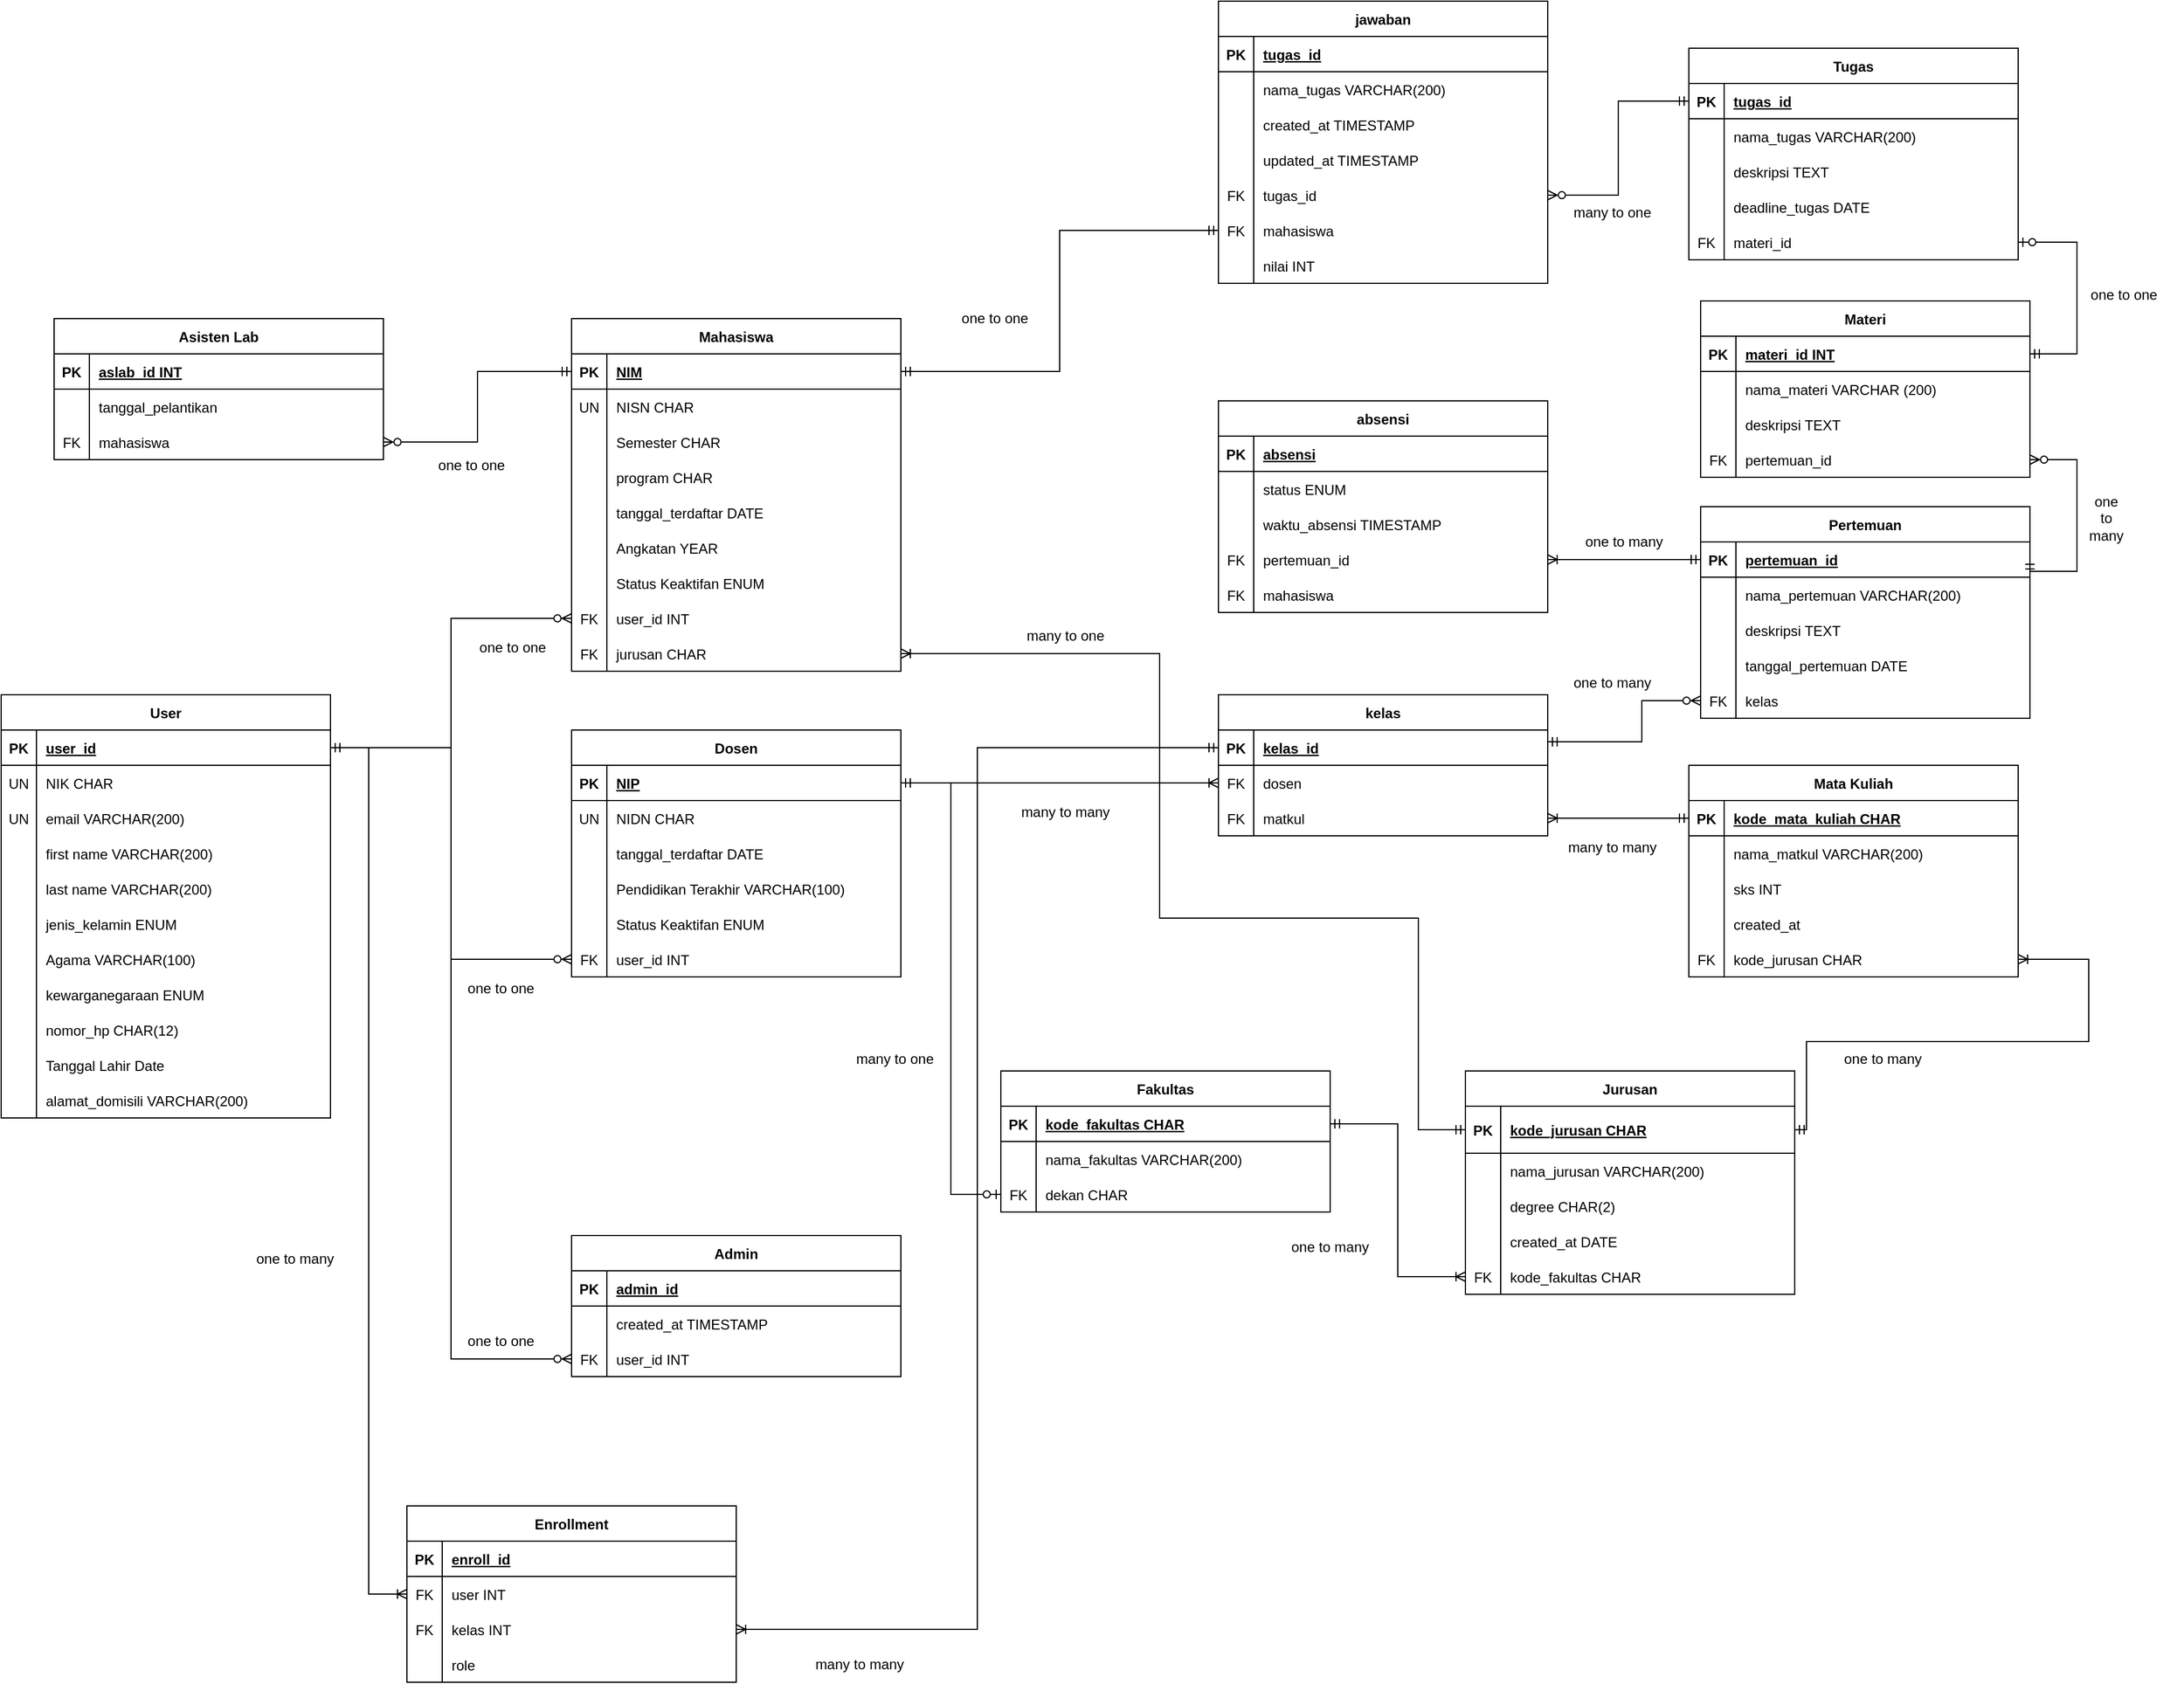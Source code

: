 <mxfile>
    <diagram id="R2lEEEUBdFMjLlhIrx00" name="Page-1">
        <mxGraphModel dx="1741" dy="3242" grid="1" gridSize="10" guides="1" tooltips="1" connect="1" arrows="1" fold="1" page="1" pageScale="1" pageWidth="850" pageHeight="1100" math="0" shadow="0" extFonts="Permanent Marker^https://fonts.googleapis.com/css?family=Permanent+Marker">
            <root>
                <mxCell id="0"/>
                <mxCell id="1" parent="0"/>
                <mxCell id="C-vyLk0tnHw3VtMMgP7b-23" value="User" style="shape=table;startSize=30;container=1;collapsible=1;childLayout=tableLayout;fixedRows=1;rowLines=0;fontStyle=1;align=center;resizeLast=1;" parent="1" vertex="1">
                    <mxGeometry x="-565" y="-520" width="280" height="360" as="geometry"/>
                </mxCell>
                <mxCell id="C-vyLk0tnHw3VtMMgP7b-24" value="" style="shape=partialRectangle;collapsible=0;dropTarget=0;pointerEvents=0;fillColor=none;points=[[0,0.5],[1,0.5]];portConstraint=eastwest;top=0;left=0;right=0;bottom=1;" parent="C-vyLk0tnHw3VtMMgP7b-23" vertex="1">
                    <mxGeometry y="30" width="280" height="30" as="geometry"/>
                </mxCell>
                <mxCell id="C-vyLk0tnHw3VtMMgP7b-25" value="PK" style="shape=partialRectangle;overflow=hidden;connectable=0;fillColor=none;top=0;left=0;bottom=0;right=0;fontStyle=1;" parent="C-vyLk0tnHw3VtMMgP7b-24" vertex="1">
                    <mxGeometry width="30" height="30" as="geometry">
                        <mxRectangle width="30" height="30" as="alternateBounds"/>
                    </mxGeometry>
                </mxCell>
                <mxCell id="C-vyLk0tnHw3VtMMgP7b-26" value="user_id" style="shape=partialRectangle;overflow=hidden;connectable=0;fillColor=none;top=0;left=0;bottom=0;right=0;align=left;spacingLeft=6;fontStyle=5;" parent="C-vyLk0tnHw3VtMMgP7b-24" vertex="1">
                    <mxGeometry x="30" width="250" height="30" as="geometry">
                        <mxRectangle width="250" height="30" as="alternateBounds"/>
                    </mxGeometry>
                </mxCell>
                <mxCell id="uiKkyuevc98xdOOUDTKF-216" value="" style="shape=partialRectangle;collapsible=0;dropTarget=0;pointerEvents=0;fillColor=none;points=[[0,0.5],[1,0.5]];portConstraint=eastwest;top=0;left=0;right=0;bottom=0;" parent="C-vyLk0tnHw3VtMMgP7b-23" vertex="1">
                    <mxGeometry y="60" width="280" height="30" as="geometry"/>
                </mxCell>
                <mxCell id="uiKkyuevc98xdOOUDTKF-217" value="UN" style="shape=partialRectangle;overflow=hidden;connectable=0;fillColor=none;top=0;left=0;bottom=0;right=0;" parent="uiKkyuevc98xdOOUDTKF-216" vertex="1">
                    <mxGeometry width="30" height="30" as="geometry">
                        <mxRectangle width="30" height="30" as="alternateBounds"/>
                    </mxGeometry>
                </mxCell>
                <mxCell id="uiKkyuevc98xdOOUDTKF-218" value="NIK CHAR" style="shape=partialRectangle;overflow=hidden;connectable=0;fillColor=none;top=0;left=0;bottom=0;right=0;align=left;spacingLeft=6;" parent="uiKkyuevc98xdOOUDTKF-216" vertex="1">
                    <mxGeometry x="30" width="250" height="30" as="geometry">
                        <mxRectangle width="250" height="30" as="alternateBounds"/>
                    </mxGeometry>
                </mxCell>
                <mxCell id="uiKkyuevc98xdOOUDTKF-57" value="" style="shape=partialRectangle;collapsible=0;dropTarget=0;pointerEvents=0;fillColor=none;points=[[0,0.5],[1,0.5]];portConstraint=eastwest;top=0;left=0;right=0;bottom=0;" parent="C-vyLk0tnHw3VtMMgP7b-23" vertex="1">
                    <mxGeometry y="90" width="280" height="30" as="geometry"/>
                </mxCell>
                <mxCell id="uiKkyuevc98xdOOUDTKF-58" value="UN" style="shape=partialRectangle;overflow=hidden;connectable=0;fillColor=none;top=0;left=0;bottom=0;right=0;" parent="uiKkyuevc98xdOOUDTKF-57" vertex="1">
                    <mxGeometry width="30" height="30" as="geometry">
                        <mxRectangle width="30" height="30" as="alternateBounds"/>
                    </mxGeometry>
                </mxCell>
                <mxCell id="uiKkyuevc98xdOOUDTKF-59" value="email VARCHAR(200)" style="shape=partialRectangle;overflow=hidden;connectable=0;fillColor=none;top=0;left=0;bottom=0;right=0;align=left;spacingLeft=6;" parent="uiKkyuevc98xdOOUDTKF-57" vertex="1">
                    <mxGeometry x="30" width="250" height="30" as="geometry">
                        <mxRectangle width="250" height="30" as="alternateBounds"/>
                    </mxGeometry>
                </mxCell>
                <mxCell id="C-vyLk0tnHw3VtMMgP7b-27" value="" style="shape=partialRectangle;collapsible=0;dropTarget=0;pointerEvents=0;fillColor=none;points=[[0,0.5],[1,0.5]];portConstraint=eastwest;top=0;left=0;right=0;bottom=0;" parent="C-vyLk0tnHw3VtMMgP7b-23" vertex="1">
                    <mxGeometry y="120" width="280" height="30" as="geometry"/>
                </mxCell>
                <mxCell id="C-vyLk0tnHw3VtMMgP7b-28" value="" style="shape=partialRectangle;overflow=hidden;connectable=0;fillColor=none;top=0;left=0;bottom=0;right=0;" parent="C-vyLk0tnHw3VtMMgP7b-27" vertex="1">
                    <mxGeometry width="30" height="30" as="geometry">
                        <mxRectangle width="30" height="30" as="alternateBounds"/>
                    </mxGeometry>
                </mxCell>
                <mxCell id="C-vyLk0tnHw3VtMMgP7b-29" value="first name VARCHAR(200)" style="shape=partialRectangle;overflow=hidden;connectable=0;fillColor=none;top=0;left=0;bottom=0;right=0;align=left;spacingLeft=6;" parent="C-vyLk0tnHw3VtMMgP7b-27" vertex="1">
                    <mxGeometry x="30" width="250" height="30" as="geometry">
                        <mxRectangle width="250" height="30" as="alternateBounds"/>
                    </mxGeometry>
                </mxCell>
                <mxCell id="uiKkyuevc98xdOOUDTKF-54" value="" style="shape=partialRectangle;collapsible=0;dropTarget=0;pointerEvents=0;fillColor=none;points=[[0,0.5],[1,0.5]];portConstraint=eastwest;top=0;left=0;right=0;bottom=0;" parent="C-vyLk0tnHw3VtMMgP7b-23" vertex="1">
                    <mxGeometry y="150" width="280" height="30" as="geometry"/>
                </mxCell>
                <mxCell id="uiKkyuevc98xdOOUDTKF-55" value="" style="shape=partialRectangle;overflow=hidden;connectable=0;fillColor=none;top=0;left=0;bottom=0;right=0;" parent="uiKkyuevc98xdOOUDTKF-54" vertex="1">
                    <mxGeometry width="30" height="30" as="geometry">
                        <mxRectangle width="30" height="30" as="alternateBounds"/>
                    </mxGeometry>
                </mxCell>
                <mxCell id="uiKkyuevc98xdOOUDTKF-56" value="last name VARCHAR(200)" style="shape=partialRectangle;overflow=hidden;connectable=0;fillColor=none;top=0;left=0;bottom=0;right=0;align=left;spacingLeft=6;" parent="uiKkyuevc98xdOOUDTKF-54" vertex="1">
                    <mxGeometry x="30" width="250" height="30" as="geometry">
                        <mxRectangle width="250" height="30" as="alternateBounds"/>
                    </mxGeometry>
                </mxCell>
                <mxCell id="uiKkyuevc98xdOOUDTKF-154" value="" style="shape=partialRectangle;collapsible=0;dropTarget=0;pointerEvents=0;fillColor=none;points=[[0,0.5],[1,0.5]];portConstraint=eastwest;top=0;left=0;right=0;bottom=0;" parent="C-vyLk0tnHw3VtMMgP7b-23" vertex="1">
                    <mxGeometry y="180" width="280" height="30" as="geometry"/>
                </mxCell>
                <mxCell id="uiKkyuevc98xdOOUDTKF-155" value="" style="shape=partialRectangle;overflow=hidden;connectable=0;fillColor=none;top=0;left=0;bottom=0;right=0;" parent="uiKkyuevc98xdOOUDTKF-154" vertex="1">
                    <mxGeometry width="30" height="30" as="geometry">
                        <mxRectangle width="30" height="30" as="alternateBounds"/>
                    </mxGeometry>
                </mxCell>
                <mxCell id="uiKkyuevc98xdOOUDTKF-156" value="jenis_kelamin ENUM" style="shape=partialRectangle;overflow=hidden;connectable=0;fillColor=none;top=0;left=0;bottom=0;right=0;align=left;spacingLeft=6;" parent="uiKkyuevc98xdOOUDTKF-154" vertex="1">
                    <mxGeometry x="30" width="250" height="30" as="geometry">
                        <mxRectangle width="250" height="30" as="alternateBounds"/>
                    </mxGeometry>
                </mxCell>
                <mxCell id="uiKkyuevc98xdOOUDTKF-157" value="" style="shape=partialRectangle;collapsible=0;dropTarget=0;pointerEvents=0;fillColor=none;points=[[0,0.5],[1,0.5]];portConstraint=eastwest;top=0;left=0;right=0;bottom=0;" parent="C-vyLk0tnHw3VtMMgP7b-23" vertex="1">
                    <mxGeometry y="210" width="280" height="30" as="geometry"/>
                </mxCell>
                <mxCell id="uiKkyuevc98xdOOUDTKF-158" value="" style="shape=partialRectangle;overflow=hidden;connectable=0;fillColor=none;top=0;left=0;bottom=0;right=0;" parent="uiKkyuevc98xdOOUDTKF-157" vertex="1">
                    <mxGeometry width="30" height="30" as="geometry">
                        <mxRectangle width="30" height="30" as="alternateBounds"/>
                    </mxGeometry>
                </mxCell>
                <mxCell id="uiKkyuevc98xdOOUDTKF-159" value="Agama VARCHAR(100)" style="shape=partialRectangle;overflow=hidden;connectable=0;fillColor=none;top=0;left=0;bottom=0;right=0;align=left;spacingLeft=6;" parent="uiKkyuevc98xdOOUDTKF-157" vertex="1">
                    <mxGeometry x="30" width="250" height="30" as="geometry">
                        <mxRectangle width="250" height="30" as="alternateBounds"/>
                    </mxGeometry>
                </mxCell>
                <mxCell id="uiKkyuevc98xdOOUDTKF-163" value="" style="shape=partialRectangle;collapsible=0;dropTarget=0;pointerEvents=0;fillColor=none;points=[[0,0.5],[1,0.5]];portConstraint=eastwest;top=0;left=0;right=0;bottom=0;" parent="C-vyLk0tnHw3VtMMgP7b-23" vertex="1">
                    <mxGeometry y="240" width="280" height="30" as="geometry"/>
                </mxCell>
                <mxCell id="uiKkyuevc98xdOOUDTKF-164" value="" style="shape=partialRectangle;overflow=hidden;connectable=0;fillColor=none;top=0;left=0;bottom=0;right=0;" parent="uiKkyuevc98xdOOUDTKF-163" vertex="1">
                    <mxGeometry width="30" height="30" as="geometry">
                        <mxRectangle width="30" height="30" as="alternateBounds"/>
                    </mxGeometry>
                </mxCell>
                <mxCell id="uiKkyuevc98xdOOUDTKF-165" value="kewarganegaraan ENUM" style="shape=partialRectangle;overflow=hidden;connectable=0;fillColor=none;top=0;left=0;bottom=0;right=0;align=left;spacingLeft=6;" parent="uiKkyuevc98xdOOUDTKF-163" vertex="1">
                    <mxGeometry x="30" width="250" height="30" as="geometry">
                        <mxRectangle width="250" height="30" as="alternateBounds"/>
                    </mxGeometry>
                </mxCell>
                <mxCell id="uiKkyuevc98xdOOUDTKF-60" value="" style="shape=partialRectangle;collapsible=0;dropTarget=0;pointerEvents=0;fillColor=none;points=[[0,0.5],[1,0.5]];portConstraint=eastwest;top=0;left=0;right=0;bottom=0;" parent="C-vyLk0tnHw3VtMMgP7b-23" vertex="1">
                    <mxGeometry y="270" width="280" height="30" as="geometry"/>
                </mxCell>
                <mxCell id="uiKkyuevc98xdOOUDTKF-61" value="" style="shape=partialRectangle;overflow=hidden;connectable=0;fillColor=none;top=0;left=0;bottom=0;right=0;" parent="uiKkyuevc98xdOOUDTKF-60" vertex="1">
                    <mxGeometry width="30" height="30" as="geometry">
                        <mxRectangle width="30" height="30" as="alternateBounds"/>
                    </mxGeometry>
                </mxCell>
                <mxCell id="uiKkyuevc98xdOOUDTKF-62" value="nomor_hp CHAR(12)" style="shape=partialRectangle;overflow=hidden;connectable=0;fillColor=none;top=0;left=0;bottom=0;right=0;align=left;spacingLeft=6;" parent="uiKkyuevc98xdOOUDTKF-60" vertex="1">
                    <mxGeometry x="30" width="250" height="30" as="geometry">
                        <mxRectangle width="250" height="30" as="alternateBounds"/>
                    </mxGeometry>
                </mxCell>
                <mxCell id="uiKkyuevc98xdOOUDTKF-63" value="" style="shape=partialRectangle;collapsible=0;dropTarget=0;pointerEvents=0;fillColor=none;points=[[0,0.5],[1,0.5]];portConstraint=eastwest;top=0;left=0;right=0;bottom=0;" parent="C-vyLk0tnHw3VtMMgP7b-23" vertex="1">
                    <mxGeometry y="300" width="280" height="30" as="geometry"/>
                </mxCell>
                <mxCell id="uiKkyuevc98xdOOUDTKF-64" value="" style="shape=partialRectangle;overflow=hidden;connectable=0;fillColor=none;top=0;left=0;bottom=0;right=0;" parent="uiKkyuevc98xdOOUDTKF-63" vertex="1">
                    <mxGeometry width="30" height="30" as="geometry">
                        <mxRectangle width="30" height="30" as="alternateBounds"/>
                    </mxGeometry>
                </mxCell>
                <mxCell id="uiKkyuevc98xdOOUDTKF-65" value="Tanggal Lahir Date" style="shape=partialRectangle;overflow=hidden;connectable=0;fillColor=none;top=0;left=0;bottom=0;right=0;align=left;spacingLeft=6;" parent="uiKkyuevc98xdOOUDTKF-63" vertex="1">
                    <mxGeometry x="30" width="250" height="30" as="geometry">
                        <mxRectangle width="250" height="30" as="alternateBounds"/>
                    </mxGeometry>
                </mxCell>
                <mxCell id="uiKkyuevc98xdOOUDTKF-72" value="" style="shape=partialRectangle;collapsible=0;dropTarget=0;pointerEvents=0;fillColor=none;points=[[0,0.5],[1,0.5]];portConstraint=eastwest;top=0;left=0;right=0;bottom=0;" parent="C-vyLk0tnHw3VtMMgP7b-23" vertex="1">
                    <mxGeometry y="330" width="280" height="30" as="geometry"/>
                </mxCell>
                <mxCell id="uiKkyuevc98xdOOUDTKF-73" value="" style="shape=partialRectangle;overflow=hidden;connectable=0;fillColor=none;top=0;left=0;bottom=0;right=0;" parent="uiKkyuevc98xdOOUDTKF-72" vertex="1">
                    <mxGeometry width="30" height="30" as="geometry">
                        <mxRectangle width="30" height="30" as="alternateBounds"/>
                    </mxGeometry>
                </mxCell>
                <mxCell id="uiKkyuevc98xdOOUDTKF-74" value="alamat_domisili VARCHAR(200)" style="shape=partialRectangle;overflow=hidden;connectable=0;fillColor=none;top=0;left=0;bottom=0;right=0;align=left;spacingLeft=6;" parent="uiKkyuevc98xdOOUDTKF-72" vertex="1">
                    <mxGeometry x="30" width="250" height="30" as="geometry">
                        <mxRectangle width="250" height="30" as="alternateBounds"/>
                    </mxGeometry>
                </mxCell>
                <mxCell id="uFNiu_eqV5u_8uhKmTgN-15" value="Dosen" style="shape=table;startSize=30;container=1;collapsible=1;childLayout=tableLayout;fixedRows=1;rowLines=0;fontStyle=1;align=center;resizeLast=1;" parent="1" vertex="1">
                    <mxGeometry x="-80" y="-490" width="280" height="210" as="geometry"/>
                </mxCell>
                <mxCell id="uFNiu_eqV5u_8uhKmTgN-16" value="" style="shape=partialRectangle;collapsible=0;dropTarget=0;pointerEvents=0;fillColor=none;points=[[0,0.5],[1,0.5]];portConstraint=eastwest;top=0;left=0;right=0;bottom=1;" parent="uFNiu_eqV5u_8uhKmTgN-15" vertex="1">
                    <mxGeometry y="30" width="280" height="30" as="geometry"/>
                </mxCell>
                <mxCell id="uFNiu_eqV5u_8uhKmTgN-17" value="PK" style="shape=partialRectangle;overflow=hidden;connectable=0;fillColor=none;top=0;left=0;bottom=0;right=0;fontStyle=1;" parent="uFNiu_eqV5u_8uhKmTgN-16" vertex="1">
                    <mxGeometry width="30" height="30" as="geometry">
                        <mxRectangle width="30" height="30" as="alternateBounds"/>
                    </mxGeometry>
                </mxCell>
                <mxCell id="uFNiu_eqV5u_8uhKmTgN-18" value="NIP" style="shape=partialRectangle;overflow=hidden;connectable=0;fillColor=none;top=0;left=0;bottom=0;right=0;align=left;spacingLeft=6;fontStyle=5;" parent="uFNiu_eqV5u_8uhKmTgN-16" vertex="1">
                    <mxGeometry x="30" width="250" height="30" as="geometry">
                        <mxRectangle width="250" height="30" as="alternateBounds"/>
                    </mxGeometry>
                </mxCell>
                <mxCell id="uiKkyuevc98xdOOUDTKF-194" value="" style="shape=partialRectangle;collapsible=0;dropTarget=0;pointerEvents=0;fillColor=none;points=[[0,0.5],[1,0.5]];portConstraint=eastwest;top=0;left=0;right=0;bottom=0;" parent="uFNiu_eqV5u_8uhKmTgN-15" vertex="1">
                    <mxGeometry y="60" width="280" height="30" as="geometry"/>
                </mxCell>
                <mxCell id="uiKkyuevc98xdOOUDTKF-195" value="UN" style="shape=partialRectangle;overflow=hidden;connectable=0;fillColor=none;top=0;left=0;bottom=0;right=0;" parent="uiKkyuevc98xdOOUDTKF-194" vertex="1">
                    <mxGeometry width="30" height="30" as="geometry">
                        <mxRectangle width="30" height="30" as="alternateBounds"/>
                    </mxGeometry>
                </mxCell>
                <mxCell id="uiKkyuevc98xdOOUDTKF-196" value="NIDN CHAR" style="shape=partialRectangle;overflow=hidden;connectable=0;fillColor=none;top=0;left=0;bottom=0;right=0;align=left;spacingLeft=6;" parent="uiKkyuevc98xdOOUDTKF-194" vertex="1">
                    <mxGeometry x="30" width="250" height="30" as="geometry">
                        <mxRectangle width="250" height="30" as="alternateBounds"/>
                    </mxGeometry>
                </mxCell>
                <mxCell id="uFNiu_eqV5u_8uhKmTgN-19" value="" style="shape=partialRectangle;collapsible=0;dropTarget=0;pointerEvents=0;fillColor=none;points=[[0,0.5],[1,0.5]];portConstraint=eastwest;top=0;left=0;right=0;bottom=0;" parent="uFNiu_eqV5u_8uhKmTgN-15" vertex="1">
                    <mxGeometry y="90" width="280" height="30" as="geometry"/>
                </mxCell>
                <mxCell id="uFNiu_eqV5u_8uhKmTgN-20" value="" style="shape=partialRectangle;overflow=hidden;connectable=0;fillColor=none;top=0;left=0;bottom=0;right=0;" parent="uFNiu_eqV5u_8uhKmTgN-19" vertex="1">
                    <mxGeometry width="30" height="30" as="geometry">
                        <mxRectangle width="30" height="30" as="alternateBounds"/>
                    </mxGeometry>
                </mxCell>
                <mxCell id="uFNiu_eqV5u_8uhKmTgN-21" value="tanggal_terdaftar DATE" style="shape=partialRectangle;overflow=hidden;connectable=0;fillColor=none;top=0;left=0;bottom=0;right=0;align=left;spacingLeft=6;" parent="uFNiu_eqV5u_8uhKmTgN-19" vertex="1">
                    <mxGeometry x="30" width="250" height="30" as="geometry">
                        <mxRectangle width="250" height="30" as="alternateBounds"/>
                    </mxGeometry>
                </mxCell>
                <mxCell id="uiKkyuevc98xdOOUDTKF-100" value="" style="shape=partialRectangle;collapsible=0;dropTarget=0;pointerEvents=0;fillColor=none;points=[[0,0.5],[1,0.5]];portConstraint=eastwest;top=0;left=0;right=0;bottom=0;" parent="uFNiu_eqV5u_8uhKmTgN-15" vertex="1">
                    <mxGeometry y="120" width="280" height="30" as="geometry"/>
                </mxCell>
                <mxCell id="uiKkyuevc98xdOOUDTKF-101" value="" style="shape=partialRectangle;overflow=hidden;connectable=0;fillColor=none;top=0;left=0;bottom=0;right=0;" parent="uiKkyuevc98xdOOUDTKF-100" vertex="1">
                    <mxGeometry width="30" height="30" as="geometry">
                        <mxRectangle width="30" height="30" as="alternateBounds"/>
                    </mxGeometry>
                </mxCell>
                <mxCell id="uiKkyuevc98xdOOUDTKF-102" value="Pendidikan Terakhir VARCHAR(100)" style="shape=partialRectangle;overflow=hidden;connectable=0;fillColor=none;top=0;left=0;bottom=0;right=0;align=left;spacingLeft=6;" parent="uiKkyuevc98xdOOUDTKF-100" vertex="1">
                    <mxGeometry x="30" width="250" height="30" as="geometry">
                        <mxRectangle width="250" height="30" as="alternateBounds"/>
                    </mxGeometry>
                </mxCell>
                <mxCell id="uiKkyuevc98xdOOUDTKF-94" value="" style="shape=partialRectangle;collapsible=0;dropTarget=0;pointerEvents=0;fillColor=none;points=[[0,0.5],[1,0.5]];portConstraint=eastwest;top=0;left=0;right=0;bottom=0;" parent="uFNiu_eqV5u_8uhKmTgN-15" vertex="1">
                    <mxGeometry y="150" width="280" height="30" as="geometry"/>
                </mxCell>
                <mxCell id="uiKkyuevc98xdOOUDTKF-95" value="" style="shape=partialRectangle;overflow=hidden;connectable=0;fillColor=none;top=0;left=0;bottom=0;right=0;" parent="uiKkyuevc98xdOOUDTKF-94" vertex="1">
                    <mxGeometry width="30" height="30" as="geometry">
                        <mxRectangle width="30" height="30" as="alternateBounds"/>
                    </mxGeometry>
                </mxCell>
                <mxCell id="uiKkyuevc98xdOOUDTKF-96" value="Status Keaktifan ENUM" style="shape=partialRectangle;overflow=hidden;connectable=0;fillColor=none;top=0;left=0;bottom=0;right=0;align=left;spacingLeft=6;" parent="uiKkyuevc98xdOOUDTKF-94" vertex="1">
                    <mxGeometry x="30" width="250" height="30" as="geometry">
                        <mxRectangle width="250" height="30" as="alternateBounds"/>
                    </mxGeometry>
                </mxCell>
                <mxCell id="uiKkyuevc98xdOOUDTKF-103" value="" style="shape=partialRectangle;collapsible=0;dropTarget=0;pointerEvents=0;fillColor=none;points=[[0,0.5],[1,0.5]];portConstraint=eastwest;top=0;left=0;right=0;bottom=0;" parent="uFNiu_eqV5u_8uhKmTgN-15" vertex="1">
                    <mxGeometry y="180" width="280" height="30" as="geometry"/>
                </mxCell>
                <mxCell id="uiKkyuevc98xdOOUDTKF-104" value="FK" style="shape=partialRectangle;overflow=hidden;connectable=0;fillColor=none;top=0;left=0;bottom=0;right=0;" parent="uiKkyuevc98xdOOUDTKF-103" vertex="1">
                    <mxGeometry width="30" height="30" as="geometry">
                        <mxRectangle width="30" height="30" as="alternateBounds"/>
                    </mxGeometry>
                </mxCell>
                <mxCell id="uiKkyuevc98xdOOUDTKF-105" value="user_id INT" style="shape=partialRectangle;overflow=hidden;connectable=0;fillColor=none;top=0;left=0;bottom=0;right=0;align=left;spacingLeft=6;" parent="uiKkyuevc98xdOOUDTKF-103" vertex="1">
                    <mxGeometry x="30" width="250" height="30" as="geometry">
                        <mxRectangle width="250" height="30" as="alternateBounds"/>
                    </mxGeometry>
                </mxCell>
                <mxCell id="uFNiu_eqV5u_8uhKmTgN-22" value="Mahasiswa" style="shape=table;startSize=30;container=1;collapsible=1;childLayout=tableLayout;fixedRows=1;rowLines=0;fontStyle=1;align=center;resizeLast=1;" parent="1" vertex="1">
                    <mxGeometry x="-80" y="-840" width="280" height="300" as="geometry"/>
                </mxCell>
                <mxCell id="uFNiu_eqV5u_8uhKmTgN-23" value="" style="shape=partialRectangle;collapsible=0;dropTarget=0;pointerEvents=0;fillColor=none;points=[[0,0.5],[1,0.5]];portConstraint=eastwest;top=0;left=0;right=0;bottom=1;" parent="uFNiu_eqV5u_8uhKmTgN-22" vertex="1">
                    <mxGeometry y="30" width="280" height="30" as="geometry"/>
                </mxCell>
                <mxCell id="uFNiu_eqV5u_8uhKmTgN-24" value="PK" style="shape=partialRectangle;overflow=hidden;connectable=0;fillColor=none;top=0;left=0;bottom=0;right=0;fontStyle=1;" parent="uFNiu_eqV5u_8uhKmTgN-23" vertex="1">
                    <mxGeometry width="30" height="30" as="geometry">
                        <mxRectangle width="30" height="30" as="alternateBounds"/>
                    </mxGeometry>
                </mxCell>
                <mxCell id="uFNiu_eqV5u_8uhKmTgN-25" value="NIM" style="shape=partialRectangle;overflow=hidden;connectable=0;fillColor=none;top=0;left=0;bottom=0;right=0;align=left;spacingLeft=6;fontStyle=5;" parent="uFNiu_eqV5u_8uhKmTgN-23" vertex="1">
                    <mxGeometry x="30" width="250" height="30" as="geometry">
                        <mxRectangle width="250" height="30" as="alternateBounds"/>
                    </mxGeometry>
                </mxCell>
                <mxCell id="uiKkyuevc98xdOOUDTKF-191" value="" style="shape=partialRectangle;collapsible=0;dropTarget=0;pointerEvents=0;fillColor=none;points=[[0,0.5],[1,0.5]];portConstraint=eastwest;top=0;left=0;right=0;bottom=0;" parent="uFNiu_eqV5u_8uhKmTgN-22" vertex="1">
                    <mxGeometry y="60" width="280" height="30" as="geometry"/>
                </mxCell>
                <mxCell id="uiKkyuevc98xdOOUDTKF-192" value="UN" style="shape=partialRectangle;overflow=hidden;connectable=0;fillColor=none;top=0;left=0;bottom=0;right=0;" parent="uiKkyuevc98xdOOUDTKF-191" vertex="1">
                    <mxGeometry width="30" height="30" as="geometry">
                        <mxRectangle width="30" height="30" as="alternateBounds"/>
                    </mxGeometry>
                </mxCell>
                <mxCell id="uiKkyuevc98xdOOUDTKF-193" value="NISN CHAR" style="shape=partialRectangle;overflow=hidden;connectable=0;fillColor=none;top=0;left=0;bottom=0;right=0;align=left;spacingLeft=6;" parent="uiKkyuevc98xdOOUDTKF-191" vertex="1">
                    <mxGeometry x="30" width="250" height="30" as="geometry">
                        <mxRectangle width="250" height="30" as="alternateBounds"/>
                    </mxGeometry>
                </mxCell>
                <mxCell id="uFNiu_eqV5u_8uhKmTgN-26" value="" style="shape=partialRectangle;collapsible=0;dropTarget=0;pointerEvents=0;fillColor=none;points=[[0,0.5],[1,0.5]];portConstraint=eastwest;top=0;left=0;right=0;bottom=0;" parent="uFNiu_eqV5u_8uhKmTgN-22" vertex="1">
                    <mxGeometry y="90" width="280" height="30" as="geometry"/>
                </mxCell>
                <mxCell id="uFNiu_eqV5u_8uhKmTgN-27" value="" style="shape=partialRectangle;overflow=hidden;connectable=0;fillColor=none;top=0;left=0;bottom=0;right=0;" parent="uFNiu_eqV5u_8uhKmTgN-26" vertex="1">
                    <mxGeometry width="30" height="30" as="geometry">
                        <mxRectangle width="30" height="30" as="alternateBounds"/>
                    </mxGeometry>
                </mxCell>
                <mxCell id="uFNiu_eqV5u_8uhKmTgN-28" value="Semester CHAR" style="shape=partialRectangle;overflow=hidden;connectable=0;fillColor=none;top=0;left=0;bottom=0;right=0;align=left;spacingLeft=6;" parent="uFNiu_eqV5u_8uhKmTgN-26" vertex="1">
                    <mxGeometry x="30" width="250" height="30" as="geometry">
                        <mxRectangle width="250" height="30" as="alternateBounds"/>
                    </mxGeometry>
                </mxCell>
                <mxCell id="uiKkyuevc98xdOOUDTKF-82" value="" style="shape=partialRectangle;collapsible=0;dropTarget=0;pointerEvents=0;fillColor=none;points=[[0,0.5],[1,0.5]];portConstraint=eastwest;top=0;left=0;right=0;bottom=0;" parent="uFNiu_eqV5u_8uhKmTgN-22" vertex="1">
                    <mxGeometry y="120" width="280" height="30" as="geometry"/>
                </mxCell>
                <mxCell id="uiKkyuevc98xdOOUDTKF-83" value="" style="shape=partialRectangle;overflow=hidden;connectable=0;fillColor=none;top=0;left=0;bottom=0;right=0;" parent="uiKkyuevc98xdOOUDTKF-82" vertex="1">
                    <mxGeometry width="30" height="30" as="geometry">
                        <mxRectangle width="30" height="30" as="alternateBounds"/>
                    </mxGeometry>
                </mxCell>
                <mxCell id="uiKkyuevc98xdOOUDTKF-84" value="program CHAR" style="shape=partialRectangle;overflow=hidden;connectable=0;fillColor=none;top=0;left=0;bottom=0;right=0;align=left;spacingLeft=6;" parent="uiKkyuevc98xdOOUDTKF-82" vertex="1">
                    <mxGeometry x="30" width="250" height="30" as="geometry">
                        <mxRectangle width="250" height="30" as="alternateBounds"/>
                    </mxGeometry>
                </mxCell>
                <mxCell id="uiKkyuevc98xdOOUDTKF-85" value="" style="shape=partialRectangle;collapsible=0;dropTarget=0;pointerEvents=0;fillColor=none;points=[[0,0.5],[1,0.5]];portConstraint=eastwest;top=0;left=0;right=0;bottom=0;" parent="uFNiu_eqV5u_8uhKmTgN-22" vertex="1">
                    <mxGeometry y="150" width="280" height="30" as="geometry"/>
                </mxCell>
                <mxCell id="uiKkyuevc98xdOOUDTKF-86" value="" style="shape=partialRectangle;overflow=hidden;connectable=0;fillColor=none;top=0;left=0;bottom=0;right=0;" parent="uiKkyuevc98xdOOUDTKF-85" vertex="1">
                    <mxGeometry width="30" height="30" as="geometry">
                        <mxRectangle width="30" height="30" as="alternateBounds"/>
                    </mxGeometry>
                </mxCell>
                <mxCell id="uiKkyuevc98xdOOUDTKF-87" value="tanggal_terdaftar DATE" style="shape=partialRectangle;overflow=hidden;connectable=0;fillColor=none;top=0;left=0;bottom=0;right=0;align=left;spacingLeft=6;" parent="uiKkyuevc98xdOOUDTKF-85" vertex="1">
                    <mxGeometry x="30" width="250" height="30" as="geometry">
                        <mxRectangle width="250" height="30" as="alternateBounds"/>
                    </mxGeometry>
                </mxCell>
                <mxCell id="uiKkyuevc98xdOOUDTKF-88" value="" style="shape=partialRectangle;collapsible=0;dropTarget=0;pointerEvents=0;fillColor=none;points=[[0,0.5],[1,0.5]];portConstraint=eastwest;top=0;left=0;right=0;bottom=0;" parent="uFNiu_eqV5u_8uhKmTgN-22" vertex="1">
                    <mxGeometry y="180" width="280" height="30" as="geometry"/>
                </mxCell>
                <mxCell id="uiKkyuevc98xdOOUDTKF-89" value="" style="shape=partialRectangle;overflow=hidden;connectable=0;fillColor=none;top=0;left=0;bottom=0;right=0;" parent="uiKkyuevc98xdOOUDTKF-88" vertex="1">
                    <mxGeometry width="30" height="30" as="geometry">
                        <mxRectangle width="30" height="30" as="alternateBounds"/>
                    </mxGeometry>
                </mxCell>
                <mxCell id="uiKkyuevc98xdOOUDTKF-90" value="Angkatan YEAR" style="shape=partialRectangle;overflow=hidden;connectable=0;fillColor=none;top=0;left=0;bottom=0;right=0;align=left;spacingLeft=6;" parent="uiKkyuevc98xdOOUDTKF-88" vertex="1">
                    <mxGeometry x="30" width="250" height="30" as="geometry">
                        <mxRectangle width="250" height="30" as="alternateBounds"/>
                    </mxGeometry>
                </mxCell>
                <mxCell id="uiKkyuevc98xdOOUDTKF-97" value="" style="shape=partialRectangle;collapsible=0;dropTarget=0;pointerEvents=0;fillColor=none;points=[[0,0.5],[1,0.5]];portConstraint=eastwest;top=0;left=0;right=0;bottom=0;" parent="uFNiu_eqV5u_8uhKmTgN-22" vertex="1">
                    <mxGeometry y="210" width="280" height="30" as="geometry"/>
                </mxCell>
                <mxCell id="uiKkyuevc98xdOOUDTKF-98" value="" style="shape=partialRectangle;overflow=hidden;connectable=0;fillColor=none;top=0;left=0;bottom=0;right=0;" parent="uiKkyuevc98xdOOUDTKF-97" vertex="1">
                    <mxGeometry width="30" height="30" as="geometry">
                        <mxRectangle width="30" height="30" as="alternateBounds"/>
                    </mxGeometry>
                </mxCell>
                <mxCell id="uiKkyuevc98xdOOUDTKF-99" value="Status Keaktifan ENUM" style="shape=partialRectangle;overflow=hidden;connectable=0;fillColor=none;top=0;left=0;bottom=0;right=0;align=left;spacingLeft=6;" parent="uiKkyuevc98xdOOUDTKF-97" vertex="1">
                    <mxGeometry x="30" width="250" height="30" as="geometry">
                        <mxRectangle width="250" height="30" as="alternateBounds"/>
                    </mxGeometry>
                </mxCell>
                <mxCell id="uiKkyuevc98xdOOUDTKF-91" value="" style="shape=partialRectangle;collapsible=0;dropTarget=0;pointerEvents=0;fillColor=none;points=[[0,0.5],[1,0.5]];portConstraint=eastwest;top=0;left=0;right=0;bottom=0;" parent="uFNiu_eqV5u_8uhKmTgN-22" vertex="1">
                    <mxGeometry y="240" width="280" height="30" as="geometry"/>
                </mxCell>
                <mxCell id="uiKkyuevc98xdOOUDTKF-92" value="FK" style="shape=partialRectangle;overflow=hidden;connectable=0;fillColor=none;top=0;left=0;bottom=0;right=0;" parent="uiKkyuevc98xdOOUDTKF-91" vertex="1">
                    <mxGeometry width="30" height="30" as="geometry">
                        <mxRectangle width="30" height="30" as="alternateBounds"/>
                    </mxGeometry>
                </mxCell>
                <mxCell id="uiKkyuevc98xdOOUDTKF-93" value="user_id INT" style="shape=partialRectangle;overflow=hidden;connectable=0;fillColor=none;top=0;left=0;bottom=0;right=0;align=left;spacingLeft=6;" parent="uiKkyuevc98xdOOUDTKF-91" vertex="1">
                    <mxGeometry x="30" width="250" height="30" as="geometry">
                        <mxRectangle width="250" height="30" as="alternateBounds"/>
                    </mxGeometry>
                </mxCell>
                <mxCell id="XDWXdhzYQrXzTCBV76hu-28" value="" style="shape=partialRectangle;collapsible=0;dropTarget=0;pointerEvents=0;fillColor=none;points=[[0,0.5],[1,0.5]];portConstraint=eastwest;top=0;left=0;right=0;bottom=0;" parent="uFNiu_eqV5u_8uhKmTgN-22" vertex="1">
                    <mxGeometry y="270" width="280" height="30" as="geometry"/>
                </mxCell>
                <mxCell id="XDWXdhzYQrXzTCBV76hu-29" value="FK" style="shape=partialRectangle;overflow=hidden;connectable=0;fillColor=none;top=0;left=0;bottom=0;right=0;" parent="XDWXdhzYQrXzTCBV76hu-28" vertex="1">
                    <mxGeometry width="30" height="30" as="geometry">
                        <mxRectangle width="30" height="30" as="alternateBounds"/>
                    </mxGeometry>
                </mxCell>
                <mxCell id="XDWXdhzYQrXzTCBV76hu-30" value="jurusan CHAR" style="shape=partialRectangle;overflow=hidden;connectable=0;fillColor=none;top=0;left=0;bottom=0;right=0;align=left;spacingLeft=6;" parent="XDWXdhzYQrXzTCBV76hu-28" vertex="1">
                    <mxGeometry x="30" width="250" height="30" as="geometry">
                        <mxRectangle width="250" height="30" as="alternateBounds"/>
                    </mxGeometry>
                </mxCell>
                <mxCell id="uFNiu_eqV5u_8uhKmTgN-36" value="Fakultas" style="shape=table;startSize=30;container=1;collapsible=1;childLayout=tableLayout;fixedRows=1;rowLines=0;fontStyle=1;align=center;resizeLast=1;" parent="1" vertex="1">
                    <mxGeometry x="285" y="-200" width="280" height="120" as="geometry"/>
                </mxCell>
                <mxCell id="uFNiu_eqV5u_8uhKmTgN-37" value="" style="shape=partialRectangle;collapsible=0;dropTarget=0;pointerEvents=0;fillColor=none;points=[[0,0.5],[1,0.5]];portConstraint=eastwest;top=0;left=0;right=0;bottom=1;" parent="uFNiu_eqV5u_8uhKmTgN-36" vertex="1">
                    <mxGeometry y="30" width="280" height="30" as="geometry"/>
                </mxCell>
                <mxCell id="uFNiu_eqV5u_8uhKmTgN-38" value="PK" style="shape=partialRectangle;overflow=hidden;connectable=0;fillColor=none;top=0;left=0;bottom=0;right=0;fontStyle=1;" parent="uFNiu_eqV5u_8uhKmTgN-37" vertex="1">
                    <mxGeometry width="30" height="30" as="geometry">
                        <mxRectangle width="30" height="30" as="alternateBounds"/>
                    </mxGeometry>
                </mxCell>
                <mxCell id="uFNiu_eqV5u_8uhKmTgN-39" value="kode_fakultas CHAR" style="shape=partialRectangle;overflow=hidden;connectable=0;fillColor=none;top=0;left=0;bottom=0;right=0;align=left;spacingLeft=6;fontStyle=5;" parent="uFNiu_eqV5u_8uhKmTgN-37" vertex="1">
                    <mxGeometry x="30" width="250" height="30" as="geometry">
                        <mxRectangle width="250" height="30" as="alternateBounds"/>
                    </mxGeometry>
                </mxCell>
                <mxCell id="uFNiu_eqV5u_8uhKmTgN-40" value="" style="shape=partialRectangle;collapsible=0;dropTarget=0;pointerEvents=0;fillColor=none;points=[[0,0.5],[1,0.5]];portConstraint=eastwest;top=0;left=0;right=0;bottom=0;" parent="uFNiu_eqV5u_8uhKmTgN-36" vertex="1">
                    <mxGeometry y="60" width="280" height="30" as="geometry"/>
                </mxCell>
                <mxCell id="uFNiu_eqV5u_8uhKmTgN-41" value="" style="shape=partialRectangle;overflow=hidden;connectable=0;fillColor=none;top=0;left=0;bottom=0;right=0;" parent="uFNiu_eqV5u_8uhKmTgN-40" vertex="1">
                    <mxGeometry width="30" height="30" as="geometry">
                        <mxRectangle width="30" height="30" as="alternateBounds"/>
                    </mxGeometry>
                </mxCell>
                <mxCell id="uFNiu_eqV5u_8uhKmTgN-42" value="nama_fakultas VARCHAR(200)" style="shape=partialRectangle;overflow=hidden;connectable=0;fillColor=none;top=0;left=0;bottom=0;right=0;align=left;spacingLeft=6;" parent="uFNiu_eqV5u_8uhKmTgN-40" vertex="1">
                    <mxGeometry x="30" width="250" height="30" as="geometry">
                        <mxRectangle width="250" height="30" as="alternateBounds"/>
                    </mxGeometry>
                </mxCell>
                <mxCell id="uiKkyuevc98xdOOUDTKF-1" value="" style="shape=partialRectangle;collapsible=0;dropTarget=0;pointerEvents=0;fillColor=none;points=[[0,0.5],[1,0.5]];portConstraint=eastwest;top=0;left=0;right=0;bottom=0;" parent="uFNiu_eqV5u_8uhKmTgN-36" vertex="1">
                    <mxGeometry y="90" width="280" height="30" as="geometry"/>
                </mxCell>
                <mxCell id="uiKkyuevc98xdOOUDTKF-2" value="FK" style="shape=partialRectangle;overflow=hidden;connectable=0;fillColor=none;top=0;left=0;bottom=0;right=0;" parent="uiKkyuevc98xdOOUDTKF-1" vertex="1">
                    <mxGeometry width="30" height="30" as="geometry">
                        <mxRectangle width="30" height="30" as="alternateBounds"/>
                    </mxGeometry>
                </mxCell>
                <mxCell id="uiKkyuevc98xdOOUDTKF-3" value="dekan CHAR" style="shape=partialRectangle;overflow=hidden;connectable=0;fillColor=none;top=0;left=0;bottom=0;right=0;align=left;spacingLeft=6;" parent="uiKkyuevc98xdOOUDTKF-1" vertex="1">
                    <mxGeometry x="30" width="250" height="30" as="geometry">
                        <mxRectangle width="250" height="30" as="alternateBounds"/>
                    </mxGeometry>
                </mxCell>
                <mxCell id="uFNiu_eqV5u_8uhKmTgN-43" value="Jurusan" style="shape=table;startSize=30;container=1;collapsible=1;childLayout=tableLayout;fixedRows=1;rowLines=0;fontStyle=1;align=center;resizeLast=1;" parent="1" vertex="1">
                    <mxGeometry x="680" y="-200" width="280" height="190" as="geometry"/>
                </mxCell>
                <mxCell id="uFNiu_eqV5u_8uhKmTgN-44" value="" style="shape=partialRectangle;collapsible=0;dropTarget=0;pointerEvents=0;fillColor=none;points=[[0,0.5],[1,0.5]];portConstraint=eastwest;top=0;left=0;right=0;bottom=1;" parent="uFNiu_eqV5u_8uhKmTgN-43" vertex="1">
                    <mxGeometry y="30" width="280" height="40" as="geometry"/>
                </mxCell>
                <mxCell id="uFNiu_eqV5u_8uhKmTgN-45" value="PK" style="shape=partialRectangle;overflow=hidden;connectable=0;fillColor=none;top=0;left=0;bottom=0;right=0;fontStyle=1;" parent="uFNiu_eqV5u_8uhKmTgN-44" vertex="1">
                    <mxGeometry width="30" height="40" as="geometry">
                        <mxRectangle width="30" height="40" as="alternateBounds"/>
                    </mxGeometry>
                </mxCell>
                <mxCell id="uFNiu_eqV5u_8uhKmTgN-46" value="kode_jurusan CHAR" style="shape=partialRectangle;overflow=hidden;connectable=0;fillColor=none;top=0;left=0;bottom=0;right=0;align=left;spacingLeft=6;fontStyle=5;" parent="uFNiu_eqV5u_8uhKmTgN-44" vertex="1">
                    <mxGeometry x="30" width="250" height="40" as="geometry">
                        <mxRectangle width="250" height="40" as="alternateBounds"/>
                    </mxGeometry>
                </mxCell>
                <mxCell id="uFNiu_eqV5u_8uhKmTgN-47" value="" style="shape=partialRectangle;collapsible=0;dropTarget=0;pointerEvents=0;fillColor=none;points=[[0,0.5],[1,0.5]];portConstraint=eastwest;top=0;left=0;right=0;bottom=0;" parent="uFNiu_eqV5u_8uhKmTgN-43" vertex="1">
                    <mxGeometry y="70" width="280" height="30" as="geometry"/>
                </mxCell>
                <mxCell id="uFNiu_eqV5u_8uhKmTgN-48" value="" style="shape=partialRectangle;overflow=hidden;connectable=0;fillColor=none;top=0;left=0;bottom=0;right=0;" parent="uFNiu_eqV5u_8uhKmTgN-47" vertex="1">
                    <mxGeometry width="30" height="30" as="geometry">
                        <mxRectangle width="30" height="30" as="alternateBounds"/>
                    </mxGeometry>
                </mxCell>
                <mxCell id="uFNiu_eqV5u_8uhKmTgN-49" value="nama_jurusan VARCHAR(200)" style="shape=partialRectangle;overflow=hidden;connectable=0;fillColor=none;top=0;left=0;bottom=0;right=0;align=left;spacingLeft=6;" parent="uFNiu_eqV5u_8uhKmTgN-47" vertex="1">
                    <mxGeometry x="30" width="250" height="30" as="geometry">
                        <mxRectangle width="250" height="30" as="alternateBounds"/>
                    </mxGeometry>
                </mxCell>
                <mxCell id="uiKkyuevc98xdOOUDTKF-20" value="" style="shape=partialRectangle;collapsible=0;dropTarget=0;pointerEvents=0;fillColor=none;points=[[0,0.5],[1,0.5]];portConstraint=eastwest;top=0;left=0;right=0;bottom=0;" parent="uFNiu_eqV5u_8uhKmTgN-43" vertex="1">
                    <mxGeometry y="100" width="280" height="30" as="geometry"/>
                </mxCell>
                <mxCell id="uiKkyuevc98xdOOUDTKF-21" value="" style="shape=partialRectangle;overflow=hidden;connectable=0;fillColor=none;top=0;left=0;bottom=0;right=0;" parent="uiKkyuevc98xdOOUDTKF-20" vertex="1">
                    <mxGeometry width="30" height="30" as="geometry">
                        <mxRectangle width="30" height="30" as="alternateBounds"/>
                    </mxGeometry>
                </mxCell>
                <mxCell id="uiKkyuevc98xdOOUDTKF-22" value="degree CHAR(2)" style="shape=partialRectangle;overflow=hidden;connectable=0;fillColor=none;top=0;left=0;bottom=0;right=0;align=left;spacingLeft=6;" parent="uiKkyuevc98xdOOUDTKF-20" vertex="1">
                    <mxGeometry x="30" width="250" height="30" as="geometry">
                        <mxRectangle width="250" height="30" as="alternateBounds"/>
                    </mxGeometry>
                </mxCell>
                <mxCell id="uiKkyuevc98xdOOUDTKF-4" value="" style="shape=partialRectangle;collapsible=0;dropTarget=0;pointerEvents=0;fillColor=none;points=[[0,0.5],[1,0.5]];portConstraint=eastwest;top=0;left=0;right=0;bottom=0;" parent="uFNiu_eqV5u_8uhKmTgN-43" vertex="1">
                    <mxGeometry y="130" width="280" height="30" as="geometry"/>
                </mxCell>
                <mxCell id="uiKkyuevc98xdOOUDTKF-5" value="" style="shape=partialRectangle;overflow=hidden;connectable=0;fillColor=none;top=0;left=0;bottom=0;right=0;" parent="uiKkyuevc98xdOOUDTKF-4" vertex="1">
                    <mxGeometry width="30" height="30" as="geometry">
                        <mxRectangle width="30" height="30" as="alternateBounds"/>
                    </mxGeometry>
                </mxCell>
                <mxCell id="uiKkyuevc98xdOOUDTKF-6" value="created_at DATE" style="shape=partialRectangle;overflow=hidden;connectable=0;fillColor=none;top=0;left=0;bottom=0;right=0;align=left;spacingLeft=6;" parent="uiKkyuevc98xdOOUDTKF-4" vertex="1">
                    <mxGeometry x="30" width="250" height="30" as="geometry">
                        <mxRectangle width="250" height="30" as="alternateBounds"/>
                    </mxGeometry>
                </mxCell>
                <mxCell id="uiKkyuevc98xdOOUDTKF-7" value="" style="shape=partialRectangle;collapsible=0;dropTarget=0;pointerEvents=0;fillColor=none;points=[[0,0.5],[1,0.5]];portConstraint=eastwest;top=0;left=0;right=0;bottom=0;" parent="uFNiu_eqV5u_8uhKmTgN-43" vertex="1">
                    <mxGeometry y="160" width="280" height="30" as="geometry"/>
                </mxCell>
                <mxCell id="uiKkyuevc98xdOOUDTKF-8" value="FK" style="shape=partialRectangle;overflow=hidden;connectable=0;fillColor=none;top=0;left=0;bottom=0;right=0;" parent="uiKkyuevc98xdOOUDTKF-7" vertex="1">
                    <mxGeometry width="30" height="30" as="geometry">
                        <mxRectangle width="30" height="30" as="alternateBounds"/>
                    </mxGeometry>
                </mxCell>
                <mxCell id="uiKkyuevc98xdOOUDTKF-9" value="kode_fakultas CHAR" style="shape=partialRectangle;overflow=hidden;connectable=0;fillColor=none;top=0;left=0;bottom=0;right=0;align=left;spacingLeft=6;" parent="uiKkyuevc98xdOOUDTKF-7" vertex="1">
                    <mxGeometry x="30" width="250" height="30" as="geometry">
                        <mxRectangle width="250" height="30" as="alternateBounds"/>
                    </mxGeometry>
                </mxCell>
                <mxCell id="uFNiu_eqV5u_8uhKmTgN-50" value="Tugas" style="shape=table;startSize=30;container=1;collapsible=1;childLayout=tableLayout;fixedRows=1;rowLines=0;fontStyle=1;align=center;resizeLast=1;" parent="1" vertex="1">
                    <mxGeometry x="870" y="-1070" width="280" height="180" as="geometry"/>
                </mxCell>
                <mxCell id="uFNiu_eqV5u_8uhKmTgN-51" value="" style="shape=partialRectangle;collapsible=0;dropTarget=0;pointerEvents=0;fillColor=none;points=[[0,0.5],[1,0.5]];portConstraint=eastwest;top=0;left=0;right=0;bottom=1;" parent="uFNiu_eqV5u_8uhKmTgN-50" vertex="1">
                    <mxGeometry y="30" width="280" height="30" as="geometry"/>
                </mxCell>
                <mxCell id="uFNiu_eqV5u_8uhKmTgN-52" value="PK" style="shape=partialRectangle;overflow=hidden;connectable=0;fillColor=none;top=0;left=0;bottom=0;right=0;fontStyle=1;" parent="uFNiu_eqV5u_8uhKmTgN-51" vertex="1">
                    <mxGeometry width="30" height="30" as="geometry">
                        <mxRectangle width="30" height="30" as="alternateBounds"/>
                    </mxGeometry>
                </mxCell>
                <mxCell id="uFNiu_eqV5u_8uhKmTgN-53" value="tugas_id" style="shape=partialRectangle;overflow=hidden;connectable=0;fillColor=none;top=0;left=0;bottom=0;right=0;align=left;spacingLeft=6;fontStyle=5;" parent="uFNiu_eqV5u_8uhKmTgN-51" vertex="1">
                    <mxGeometry x="30" width="250" height="30" as="geometry">
                        <mxRectangle width="250" height="30" as="alternateBounds"/>
                    </mxGeometry>
                </mxCell>
                <mxCell id="uFNiu_eqV5u_8uhKmTgN-54" value="" style="shape=partialRectangle;collapsible=0;dropTarget=0;pointerEvents=0;fillColor=none;points=[[0,0.5],[1,0.5]];portConstraint=eastwest;top=0;left=0;right=0;bottom=0;" parent="uFNiu_eqV5u_8uhKmTgN-50" vertex="1">
                    <mxGeometry y="60" width="280" height="30" as="geometry"/>
                </mxCell>
                <mxCell id="uFNiu_eqV5u_8uhKmTgN-55" value="" style="shape=partialRectangle;overflow=hidden;connectable=0;fillColor=none;top=0;left=0;bottom=0;right=0;" parent="uFNiu_eqV5u_8uhKmTgN-54" vertex="1">
                    <mxGeometry width="30" height="30" as="geometry">
                        <mxRectangle width="30" height="30" as="alternateBounds"/>
                    </mxGeometry>
                </mxCell>
                <mxCell id="uFNiu_eqV5u_8uhKmTgN-56" value="nama_tugas VARCHAR(200)" style="shape=partialRectangle;overflow=hidden;connectable=0;fillColor=none;top=0;left=0;bottom=0;right=0;align=left;spacingLeft=6;" parent="uFNiu_eqV5u_8uhKmTgN-54" vertex="1">
                    <mxGeometry x="30" width="250" height="30" as="geometry">
                        <mxRectangle width="250" height="30" as="alternateBounds"/>
                    </mxGeometry>
                </mxCell>
                <mxCell id="uiKkyuevc98xdOOUDTKF-45" value="" style="shape=partialRectangle;collapsible=0;dropTarget=0;pointerEvents=0;fillColor=none;points=[[0,0.5],[1,0.5]];portConstraint=eastwest;top=0;left=0;right=0;bottom=0;" parent="uFNiu_eqV5u_8uhKmTgN-50" vertex="1">
                    <mxGeometry y="90" width="280" height="30" as="geometry"/>
                </mxCell>
                <mxCell id="uiKkyuevc98xdOOUDTKF-46" value="" style="shape=partialRectangle;overflow=hidden;connectable=0;fillColor=none;top=0;left=0;bottom=0;right=0;" parent="uiKkyuevc98xdOOUDTKF-45" vertex="1">
                    <mxGeometry width="30" height="30" as="geometry">
                        <mxRectangle width="30" height="30" as="alternateBounds"/>
                    </mxGeometry>
                </mxCell>
                <mxCell id="uiKkyuevc98xdOOUDTKF-47" value="deskripsi TEXT" style="shape=partialRectangle;overflow=hidden;connectable=0;fillColor=none;top=0;left=0;bottom=0;right=0;align=left;spacingLeft=6;" parent="uiKkyuevc98xdOOUDTKF-45" vertex="1">
                    <mxGeometry x="30" width="250" height="30" as="geometry">
                        <mxRectangle width="250" height="30" as="alternateBounds"/>
                    </mxGeometry>
                </mxCell>
                <mxCell id="uiKkyuevc98xdOOUDTKF-48" value="" style="shape=partialRectangle;collapsible=0;dropTarget=0;pointerEvents=0;fillColor=none;points=[[0,0.5],[1,0.5]];portConstraint=eastwest;top=0;left=0;right=0;bottom=0;" parent="uFNiu_eqV5u_8uhKmTgN-50" vertex="1">
                    <mxGeometry y="120" width="280" height="30" as="geometry"/>
                </mxCell>
                <mxCell id="uiKkyuevc98xdOOUDTKF-49" value="" style="shape=partialRectangle;overflow=hidden;connectable=0;fillColor=none;top=0;left=0;bottom=0;right=0;" parent="uiKkyuevc98xdOOUDTKF-48" vertex="1">
                    <mxGeometry width="30" height="30" as="geometry">
                        <mxRectangle width="30" height="30" as="alternateBounds"/>
                    </mxGeometry>
                </mxCell>
                <mxCell id="uiKkyuevc98xdOOUDTKF-50" value="deadline_tugas DATE" style="shape=partialRectangle;overflow=hidden;connectable=0;fillColor=none;top=0;left=0;bottom=0;right=0;align=left;spacingLeft=6;" parent="uiKkyuevc98xdOOUDTKF-48" vertex="1">
                    <mxGeometry x="30" width="250" height="30" as="geometry">
                        <mxRectangle width="250" height="30" as="alternateBounds"/>
                    </mxGeometry>
                </mxCell>
                <mxCell id="uiKkyuevc98xdOOUDTKF-51" value="" style="shape=partialRectangle;collapsible=0;dropTarget=0;pointerEvents=0;fillColor=none;points=[[0,0.5],[1,0.5]];portConstraint=eastwest;top=0;left=0;right=0;bottom=0;" parent="uFNiu_eqV5u_8uhKmTgN-50" vertex="1">
                    <mxGeometry y="150" width="280" height="30" as="geometry"/>
                </mxCell>
                <mxCell id="uiKkyuevc98xdOOUDTKF-52" value="FK" style="shape=partialRectangle;overflow=hidden;connectable=0;fillColor=none;top=0;left=0;bottom=0;right=0;" parent="uiKkyuevc98xdOOUDTKF-51" vertex="1">
                    <mxGeometry width="30" height="30" as="geometry">
                        <mxRectangle width="30" height="30" as="alternateBounds"/>
                    </mxGeometry>
                </mxCell>
                <mxCell id="uiKkyuevc98xdOOUDTKF-53" value="materi_id" style="shape=partialRectangle;overflow=hidden;connectable=0;fillColor=none;top=0;left=0;bottom=0;right=0;align=left;spacingLeft=6;" parent="uiKkyuevc98xdOOUDTKF-51" vertex="1">
                    <mxGeometry x="30" width="250" height="30" as="geometry">
                        <mxRectangle width="250" height="30" as="alternateBounds"/>
                    </mxGeometry>
                </mxCell>
                <mxCell id="uFNiu_eqV5u_8uhKmTgN-57" value="Materi" style="shape=table;startSize=30;container=1;collapsible=1;childLayout=tableLayout;fixedRows=1;rowLines=0;fontStyle=1;align=center;resizeLast=1;" parent="1" vertex="1">
                    <mxGeometry x="880" y="-855" width="280" height="150" as="geometry"/>
                </mxCell>
                <mxCell id="uFNiu_eqV5u_8uhKmTgN-58" value="" style="shape=partialRectangle;collapsible=0;dropTarget=0;pointerEvents=0;fillColor=none;points=[[0,0.5],[1,0.5]];portConstraint=eastwest;top=0;left=0;right=0;bottom=1;" parent="uFNiu_eqV5u_8uhKmTgN-57" vertex="1">
                    <mxGeometry y="30" width="280" height="30" as="geometry"/>
                </mxCell>
                <mxCell id="uFNiu_eqV5u_8uhKmTgN-59" value="PK" style="shape=partialRectangle;overflow=hidden;connectable=0;fillColor=none;top=0;left=0;bottom=0;right=0;fontStyle=1;" parent="uFNiu_eqV5u_8uhKmTgN-58" vertex="1">
                    <mxGeometry width="30" height="30" as="geometry">
                        <mxRectangle width="30" height="30" as="alternateBounds"/>
                    </mxGeometry>
                </mxCell>
                <mxCell id="uFNiu_eqV5u_8uhKmTgN-60" value="materi_id INT" style="shape=partialRectangle;overflow=hidden;connectable=0;fillColor=none;top=0;left=0;bottom=0;right=0;align=left;spacingLeft=6;fontStyle=5;" parent="uFNiu_eqV5u_8uhKmTgN-58" vertex="1">
                    <mxGeometry x="30" width="250" height="30" as="geometry">
                        <mxRectangle width="250" height="30" as="alternateBounds"/>
                    </mxGeometry>
                </mxCell>
                <mxCell id="uFNiu_eqV5u_8uhKmTgN-61" value="" style="shape=partialRectangle;collapsible=0;dropTarget=0;pointerEvents=0;fillColor=none;points=[[0,0.5],[1,0.5]];portConstraint=eastwest;top=0;left=0;right=0;bottom=0;" parent="uFNiu_eqV5u_8uhKmTgN-57" vertex="1">
                    <mxGeometry y="60" width="280" height="30" as="geometry"/>
                </mxCell>
                <mxCell id="uFNiu_eqV5u_8uhKmTgN-62" value="" style="shape=partialRectangle;overflow=hidden;connectable=0;fillColor=none;top=0;left=0;bottom=0;right=0;" parent="uFNiu_eqV5u_8uhKmTgN-61" vertex="1">
                    <mxGeometry width="30" height="30" as="geometry">
                        <mxRectangle width="30" height="30" as="alternateBounds"/>
                    </mxGeometry>
                </mxCell>
                <mxCell id="uFNiu_eqV5u_8uhKmTgN-63" value="nama_materi VARCHAR (200)" style="shape=partialRectangle;overflow=hidden;connectable=0;fillColor=none;top=0;left=0;bottom=0;right=0;align=left;spacingLeft=6;" parent="uFNiu_eqV5u_8uhKmTgN-61" vertex="1">
                    <mxGeometry x="30" width="250" height="30" as="geometry">
                        <mxRectangle width="250" height="30" as="alternateBounds"/>
                    </mxGeometry>
                </mxCell>
                <mxCell id="uiKkyuevc98xdOOUDTKF-26" value="" style="shape=partialRectangle;collapsible=0;dropTarget=0;pointerEvents=0;fillColor=none;points=[[0,0.5],[1,0.5]];portConstraint=eastwest;top=0;left=0;right=0;bottom=0;" parent="uFNiu_eqV5u_8uhKmTgN-57" vertex="1">
                    <mxGeometry y="90" width="280" height="30" as="geometry"/>
                </mxCell>
                <mxCell id="uiKkyuevc98xdOOUDTKF-27" value="" style="shape=partialRectangle;overflow=hidden;connectable=0;fillColor=none;top=0;left=0;bottom=0;right=0;" parent="uiKkyuevc98xdOOUDTKF-26" vertex="1">
                    <mxGeometry width="30" height="30" as="geometry">
                        <mxRectangle width="30" height="30" as="alternateBounds"/>
                    </mxGeometry>
                </mxCell>
                <mxCell id="uiKkyuevc98xdOOUDTKF-28" value="deskripsi TEXT" style="shape=partialRectangle;overflow=hidden;connectable=0;fillColor=none;top=0;left=0;bottom=0;right=0;align=left;spacingLeft=6;" parent="uiKkyuevc98xdOOUDTKF-26" vertex="1">
                    <mxGeometry x="30" width="250" height="30" as="geometry">
                        <mxRectangle width="250" height="30" as="alternateBounds"/>
                    </mxGeometry>
                </mxCell>
                <mxCell id="uiKkyuevc98xdOOUDTKF-29" value="" style="shape=partialRectangle;collapsible=0;dropTarget=0;pointerEvents=0;fillColor=none;points=[[0,0.5],[1,0.5]];portConstraint=eastwest;top=0;left=0;right=0;bottom=0;" parent="uFNiu_eqV5u_8uhKmTgN-57" vertex="1">
                    <mxGeometry y="120" width="280" height="30" as="geometry"/>
                </mxCell>
                <mxCell id="uiKkyuevc98xdOOUDTKF-30" value="FK" style="shape=partialRectangle;overflow=hidden;connectable=0;fillColor=none;top=0;left=0;bottom=0;right=0;" parent="uiKkyuevc98xdOOUDTKF-29" vertex="1">
                    <mxGeometry width="30" height="30" as="geometry">
                        <mxRectangle width="30" height="30" as="alternateBounds"/>
                    </mxGeometry>
                </mxCell>
                <mxCell id="uiKkyuevc98xdOOUDTKF-31" value="pertemuan_id" style="shape=partialRectangle;overflow=hidden;connectable=0;fillColor=none;top=0;left=0;bottom=0;right=0;align=left;spacingLeft=6;" parent="uiKkyuevc98xdOOUDTKF-29" vertex="1">
                    <mxGeometry x="30" width="250" height="30" as="geometry">
                        <mxRectangle width="250" height="30" as="alternateBounds"/>
                    </mxGeometry>
                </mxCell>
                <mxCell id="uiKkyuevc98xdOOUDTKF-10" value="Mata Kuliah" style="shape=table;startSize=30;container=1;collapsible=1;childLayout=tableLayout;fixedRows=1;rowLines=0;fontStyle=1;align=center;resizeLast=1;" parent="1" vertex="1">
                    <mxGeometry x="870" y="-460" width="280" height="180" as="geometry"/>
                </mxCell>
                <mxCell id="uiKkyuevc98xdOOUDTKF-11" value="" style="shape=partialRectangle;collapsible=0;dropTarget=0;pointerEvents=0;fillColor=none;points=[[0,0.5],[1,0.5]];portConstraint=eastwest;top=0;left=0;right=0;bottom=1;" parent="uiKkyuevc98xdOOUDTKF-10" vertex="1">
                    <mxGeometry y="30" width="280" height="30" as="geometry"/>
                </mxCell>
                <mxCell id="uiKkyuevc98xdOOUDTKF-12" value="PK" style="shape=partialRectangle;overflow=hidden;connectable=0;fillColor=none;top=0;left=0;bottom=0;right=0;fontStyle=1;" parent="uiKkyuevc98xdOOUDTKF-11" vertex="1">
                    <mxGeometry width="30" height="30" as="geometry">
                        <mxRectangle width="30" height="30" as="alternateBounds"/>
                    </mxGeometry>
                </mxCell>
                <mxCell id="uiKkyuevc98xdOOUDTKF-13" value="kode_mata_kuliah CHAR" style="shape=partialRectangle;overflow=hidden;connectable=0;fillColor=none;top=0;left=0;bottom=0;right=0;align=left;spacingLeft=6;fontStyle=5;" parent="uiKkyuevc98xdOOUDTKF-11" vertex="1">
                    <mxGeometry x="30" width="250" height="30" as="geometry">
                        <mxRectangle width="250" height="30" as="alternateBounds"/>
                    </mxGeometry>
                </mxCell>
                <mxCell id="uiKkyuevc98xdOOUDTKF-14" value="" style="shape=partialRectangle;collapsible=0;dropTarget=0;pointerEvents=0;fillColor=none;points=[[0,0.5],[1,0.5]];portConstraint=eastwest;top=0;left=0;right=0;bottom=0;" parent="uiKkyuevc98xdOOUDTKF-10" vertex="1">
                    <mxGeometry y="60" width="280" height="30" as="geometry"/>
                </mxCell>
                <mxCell id="uiKkyuevc98xdOOUDTKF-15" value="" style="shape=partialRectangle;overflow=hidden;connectable=0;fillColor=none;top=0;left=0;bottom=0;right=0;" parent="uiKkyuevc98xdOOUDTKF-14" vertex="1">
                    <mxGeometry width="30" height="30" as="geometry">
                        <mxRectangle width="30" height="30" as="alternateBounds"/>
                    </mxGeometry>
                </mxCell>
                <mxCell id="uiKkyuevc98xdOOUDTKF-16" value="nama_matkul VARCHAR(200)" style="shape=partialRectangle;overflow=hidden;connectable=0;fillColor=none;top=0;left=0;bottom=0;right=0;align=left;spacingLeft=6;" parent="uiKkyuevc98xdOOUDTKF-14" vertex="1">
                    <mxGeometry x="30" width="250" height="30" as="geometry">
                        <mxRectangle width="250" height="30" as="alternateBounds"/>
                    </mxGeometry>
                </mxCell>
                <mxCell id="uiKkyuevc98xdOOUDTKF-160" value="" style="shape=partialRectangle;collapsible=0;dropTarget=0;pointerEvents=0;fillColor=none;points=[[0,0.5],[1,0.5]];portConstraint=eastwest;top=0;left=0;right=0;bottom=0;" parent="uiKkyuevc98xdOOUDTKF-10" vertex="1">
                    <mxGeometry y="90" width="280" height="30" as="geometry"/>
                </mxCell>
                <mxCell id="uiKkyuevc98xdOOUDTKF-161" value="" style="shape=partialRectangle;overflow=hidden;connectable=0;fillColor=none;top=0;left=0;bottom=0;right=0;" parent="uiKkyuevc98xdOOUDTKF-160" vertex="1">
                    <mxGeometry width="30" height="30" as="geometry">
                        <mxRectangle width="30" height="30" as="alternateBounds"/>
                    </mxGeometry>
                </mxCell>
                <mxCell id="uiKkyuevc98xdOOUDTKF-162" value="sks INT" style="shape=partialRectangle;overflow=hidden;connectable=0;fillColor=none;top=0;left=0;bottom=0;right=0;align=left;spacingLeft=6;" parent="uiKkyuevc98xdOOUDTKF-160" vertex="1">
                    <mxGeometry x="30" width="250" height="30" as="geometry">
                        <mxRectangle width="250" height="30" as="alternateBounds"/>
                    </mxGeometry>
                </mxCell>
                <mxCell id="uiKkyuevc98xdOOUDTKF-17" value="" style="shape=partialRectangle;collapsible=0;dropTarget=0;pointerEvents=0;fillColor=none;points=[[0,0.5],[1,0.5]];portConstraint=eastwest;top=0;left=0;right=0;bottom=0;" parent="uiKkyuevc98xdOOUDTKF-10" vertex="1">
                    <mxGeometry y="120" width="280" height="30" as="geometry"/>
                </mxCell>
                <mxCell id="uiKkyuevc98xdOOUDTKF-18" value="" style="shape=partialRectangle;overflow=hidden;connectable=0;fillColor=none;top=0;left=0;bottom=0;right=0;" parent="uiKkyuevc98xdOOUDTKF-17" vertex="1">
                    <mxGeometry width="30" height="30" as="geometry">
                        <mxRectangle width="30" height="30" as="alternateBounds"/>
                    </mxGeometry>
                </mxCell>
                <mxCell id="uiKkyuevc98xdOOUDTKF-19" value="created_at" style="shape=partialRectangle;overflow=hidden;connectable=0;fillColor=none;top=0;left=0;bottom=0;right=0;align=left;spacingLeft=6;" parent="uiKkyuevc98xdOOUDTKF-17" vertex="1">
                    <mxGeometry x="30" width="250" height="30" as="geometry">
                        <mxRectangle width="250" height="30" as="alternateBounds"/>
                    </mxGeometry>
                </mxCell>
                <mxCell id="uiKkyuevc98xdOOUDTKF-23" value="" style="shape=partialRectangle;collapsible=0;dropTarget=0;pointerEvents=0;fillColor=none;points=[[0,0.5],[1,0.5]];portConstraint=eastwest;top=0;left=0;right=0;bottom=0;" parent="uiKkyuevc98xdOOUDTKF-10" vertex="1">
                    <mxGeometry y="150" width="280" height="30" as="geometry"/>
                </mxCell>
                <mxCell id="uiKkyuevc98xdOOUDTKF-24" value="FK" style="shape=partialRectangle;overflow=hidden;connectable=0;fillColor=none;top=0;left=0;bottom=0;right=0;" parent="uiKkyuevc98xdOOUDTKF-23" vertex="1">
                    <mxGeometry width="30" height="30" as="geometry">
                        <mxRectangle width="30" height="30" as="alternateBounds"/>
                    </mxGeometry>
                </mxCell>
                <mxCell id="uiKkyuevc98xdOOUDTKF-25" value="kode_jurusan CHAR" style="shape=partialRectangle;overflow=hidden;connectable=0;fillColor=none;top=0;left=0;bottom=0;right=0;align=left;spacingLeft=6;" parent="uiKkyuevc98xdOOUDTKF-23" vertex="1">
                    <mxGeometry x="30" width="250" height="30" as="geometry">
                        <mxRectangle width="250" height="30" as="alternateBounds"/>
                    </mxGeometry>
                </mxCell>
                <mxCell id="uiKkyuevc98xdOOUDTKF-32" value="Pertemuan" style="shape=table;startSize=30;container=1;collapsible=1;childLayout=tableLayout;fixedRows=1;rowLines=0;fontStyle=1;align=center;resizeLast=1;" parent="1" vertex="1">
                    <mxGeometry x="880" y="-680" width="280" height="180" as="geometry"/>
                </mxCell>
                <mxCell id="uiKkyuevc98xdOOUDTKF-33" value="" style="shape=partialRectangle;collapsible=0;dropTarget=0;pointerEvents=0;fillColor=none;points=[[0,0.5],[1,0.5]];portConstraint=eastwest;top=0;left=0;right=0;bottom=1;" parent="uiKkyuevc98xdOOUDTKF-32" vertex="1">
                    <mxGeometry y="30" width="280" height="30" as="geometry"/>
                </mxCell>
                <mxCell id="uiKkyuevc98xdOOUDTKF-34" value="PK" style="shape=partialRectangle;overflow=hidden;connectable=0;fillColor=none;top=0;left=0;bottom=0;right=0;fontStyle=1;" parent="uiKkyuevc98xdOOUDTKF-33" vertex="1">
                    <mxGeometry width="30" height="30" as="geometry">
                        <mxRectangle width="30" height="30" as="alternateBounds"/>
                    </mxGeometry>
                </mxCell>
                <mxCell id="uiKkyuevc98xdOOUDTKF-35" value="pertemuan_id" style="shape=partialRectangle;overflow=hidden;connectable=0;fillColor=none;top=0;left=0;bottom=0;right=0;align=left;spacingLeft=6;fontStyle=5;" parent="uiKkyuevc98xdOOUDTKF-33" vertex="1">
                    <mxGeometry x="30" width="250" height="30" as="geometry">
                        <mxRectangle width="250" height="30" as="alternateBounds"/>
                    </mxGeometry>
                </mxCell>
                <mxCell id="uiKkyuevc98xdOOUDTKF-36" value="" style="shape=partialRectangle;collapsible=0;dropTarget=0;pointerEvents=0;fillColor=none;points=[[0,0.5],[1,0.5]];portConstraint=eastwest;top=0;left=0;right=0;bottom=0;" parent="uiKkyuevc98xdOOUDTKF-32" vertex="1">
                    <mxGeometry y="60" width="280" height="30" as="geometry"/>
                </mxCell>
                <mxCell id="uiKkyuevc98xdOOUDTKF-37" value="" style="shape=partialRectangle;overflow=hidden;connectable=0;fillColor=none;top=0;left=0;bottom=0;right=0;" parent="uiKkyuevc98xdOOUDTKF-36" vertex="1">
                    <mxGeometry width="30" height="30" as="geometry">
                        <mxRectangle width="30" height="30" as="alternateBounds"/>
                    </mxGeometry>
                </mxCell>
                <mxCell id="uiKkyuevc98xdOOUDTKF-38" value="nama_pertemuan VARCHAR(200)" style="shape=partialRectangle;overflow=hidden;connectable=0;fillColor=none;top=0;left=0;bottom=0;right=0;align=left;spacingLeft=6;" parent="uiKkyuevc98xdOOUDTKF-36" vertex="1">
                    <mxGeometry x="30" width="250" height="30" as="geometry">
                        <mxRectangle width="250" height="30" as="alternateBounds"/>
                    </mxGeometry>
                </mxCell>
                <mxCell id="uiKkyuevc98xdOOUDTKF-39" value="" style="shape=partialRectangle;collapsible=0;dropTarget=0;pointerEvents=0;fillColor=none;points=[[0,0.5],[1,0.5]];portConstraint=eastwest;top=0;left=0;right=0;bottom=0;" parent="uiKkyuevc98xdOOUDTKF-32" vertex="1">
                    <mxGeometry y="90" width="280" height="30" as="geometry"/>
                </mxCell>
                <mxCell id="uiKkyuevc98xdOOUDTKF-40" value="" style="shape=partialRectangle;overflow=hidden;connectable=0;fillColor=none;top=0;left=0;bottom=0;right=0;" parent="uiKkyuevc98xdOOUDTKF-39" vertex="1">
                    <mxGeometry width="30" height="30" as="geometry">
                        <mxRectangle width="30" height="30" as="alternateBounds"/>
                    </mxGeometry>
                </mxCell>
                <mxCell id="uiKkyuevc98xdOOUDTKF-41" value="deskripsi TEXT" style="shape=partialRectangle;overflow=hidden;connectable=0;fillColor=none;top=0;left=0;bottom=0;right=0;align=left;spacingLeft=6;" parent="uiKkyuevc98xdOOUDTKF-39" vertex="1">
                    <mxGeometry x="30" width="250" height="30" as="geometry">
                        <mxRectangle width="250" height="30" as="alternateBounds"/>
                    </mxGeometry>
                </mxCell>
                <mxCell id="uiKkyuevc98xdOOUDTKF-66" value="" style="shape=partialRectangle;collapsible=0;dropTarget=0;pointerEvents=0;fillColor=none;points=[[0,0.5],[1,0.5]];portConstraint=eastwest;top=0;left=0;right=0;bottom=0;" parent="uiKkyuevc98xdOOUDTKF-32" vertex="1">
                    <mxGeometry y="120" width="280" height="30" as="geometry"/>
                </mxCell>
                <mxCell id="uiKkyuevc98xdOOUDTKF-67" value="" style="shape=partialRectangle;overflow=hidden;connectable=0;fillColor=none;top=0;left=0;bottom=0;right=0;" parent="uiKkyuevc98xdOOUDTKF-66" vertex="1">
                    <mxGeometry width="30" height="30" as="geometry">
                        <mxRectangle width="30" height="30" as="alternateBounds"/>
                    </mxGeometry>
                </mxCell>
                <mxCell id="uiKkyuevc98xdOOUDTKF-68" value="tanggal_pertemuan DATE" style="shape=partialRectangle;overflow=hidden;connectable=0;fillColor=none;top=0;left=0;bottom=0;right=0;align=left;spacingLeft=6;" parent="uiKkyuevc98xdOOUDTKF-66" vertex="1">
                    <mxGeometry x="30" width="250" height="30" as="geometry">
                        <mxRectangle width="250" height="30" as="alternateBounds"/>
                    </mxGeometry>
                </mxCell>
                <mxCell id="uiKkyuevc98xdOOUDTKF-42" value="" style="shape=partialRectangle;collapsible=0;dropTarget=0;pointerEvents=0;fillColor=none;points=[[0,0.5],[1,0.5]];portConstraint=eastwest;top=0;left=0;right=0;bottom=0;" parent="uiKkyuevc98xdOOUDTKF-32" vertex="1">
                    <mxGeometry y="150" width="280" height="30" as="geometry"/>
                </mxCell>
                <mxCell id="uiKkyuevc98xdOOUDTKF-43" value="FK" style="shape=partialRectangle;overflow=hidden;connectable=0;fillColor=none;top=0;left=0;bottom=0;right=0;" parent="uiKkyuevc98xdOOUDTKF-42" vertex="1">
                    <mxGeometry width="30" height="30" as="geometry">
                        <mxRectangle width="30" height="30" as="alternateBounds"/>
                    </mxGeometry>
                </mxCell>
                <mxCell id="uiKkyuevc98xdOOUDTKF-44" value="kelas" style="shape=partialRectangle;overflow=hidden;connectable=0;fillColor=none;top=0;left=0;bottom=0;right=0;align=left;spacingLeft=6;" parent="uiKkyuevc98xdOOUDTKF-42" vertex="1">
                    <mxGeometry x="30" width="250" height="30" as="geometry">
                        <mxRectangle width="250" height="30" as="alternateBounds"/>
                    </mxGeometry>
                </mxCell>
                <mxCell id="uiKkyuevc98xdOOUDTKF-106" value="Asisten Lab" style="shape=table;startSize=30;container=1;collapsible=1;childLayout=tableLayout;fixedRows=1;rowLines=0;fontStyle=1;align=center;resizeLast=1;" parent="1" vertex="1">
                    <mxGeometry x="-520" y="-840" width="280" height="120" as="geometry"/>
                </mxCell>
                <mxCell id="uiKkyuevc98xdOOUDTKF-107" value="" style="shape=partialRectangle;collapsible=0;dropTarget=0;pointerEvents=0;fillColor=none;points=[[0,0.5],[1,0.5]];portConstraint=eastwest;top=0;left=0;right=0;bottom=1;" parent="uiKkyuevc98xdOOUDTKF-106" vertex="1">
                    <mxGeometry y="30" width="280" height="30" as="geometry"/>
                </mxCell>
                <mxCell id="uiKkyuevc98xdOOUDTKF-108" value="PK" style="shape=partialRectangle;overflow=hidden;connectable=0;fillColor=none;top=0;left=0;bottom=0;right=0;fontStyle=1;" parent="uiKkyuevc98xdOOUDTKF-107" vertex="1">
                    <mxGeometry width="30" height="30" as="geometry">
                        <mxRectangle width="30" height="30" as="alternateBounds"/>
                    </mxGeometry>
                </mxCell>
                <mxCell id="uiKkyuevc98xdOOUDTKF-109" value="aslab_id INT" style="shape=partialRectangle;overflow=hidden;connectable=0;fillColor=none;top=0;left=0;bottom=0;right=0;align=left;spacingLeft=6;fontStyle=5;" parent="uiKkyuevc98xdOOUDTKF-107" vertex="1">
                    <mxGeometry x="30" width="250" height="30" as="geometry">
                        <mxRectangle width="250" height="30" as="alternateBounds"/>
                    </mxGeometry>
                </mxCell>
                <mxCell id="uiKkyuevc98xdOOUDTKF-125" value="" style="shape=partialRectangle;collapsible=0;dropTarget=0;pointerEvents=0;fillColor=none;points=[[0,0.5],[1,0.5]];portConstraint=eastwest;top=0;left=0;right=0;bottom=0;" parent="uiKkyuevc98xdOOUDTKF-106" vertex="1">
                    <mxGeometry y="60" width="280" height="30" as="geometry"/>
                </mxCell>
                <mxCell id="uiKkyuevc98xdOOUDTKF-126" value="" style="shape=partialRectangle;overflow=hidden;connectable=0;fillColor=none;top=0;left=0;bottom=0;right=0;" parent="uiKkyuevc98xdOOUDTKF-125" vertex="1">
                    <mxGeometry width="30" height="30" as="geometry">
                        <mxRectangle width="30" height="30" as="alternateBounds"/>
                    </mxGeometry>
                </mxCell>
                <mxCell id="uiKkyuevc98xdOOUDTKF-127" value="tanggal_pelantikan" style="shape=partialRectangle;overflow=hidden;connectable=0;fillColor=none;top=0;left=0;bottom=0;right=0;align=left;spacingLeft=6;" parent="uiKkyuevc98xdOOUDTKF-125" vertex="1">
                    <mxGeometry x="30" width="250" height="30" as="geometry">
                        <mxRectangle width="250" height="30" as="alternateBounds"/>
                    </mxGeometry>
                </mxCell>
                <mxCell id="XDWXdhzYQrXzTCBV76hu-18" value="" style="shape=partialRectangle;collapsible=0;dropTarget=0;pointerEvents=0;fillColor=none;points=[[0,0.5],[1,0.5]];portConstraint=eastwest;top=0;left=0;right=0;bottom=0;" parent="uiKkyuevc98xdOOUDTKF-106" vertex="1">
                    <mxGeometry y="90" width="280" height="30" as="geometry"/>
                </mxCell>
                <mxCell id="XDWXdhzYQrXzTCBV76hu-19" value="FK" style="shape=partialRectangle;overflow=hidden;connectable=0;fillColor=none;top=0;left=0;bottom=0;right=0;" parent="XDWXdhzYQrXzTCBV76hu-18" vertex="1">
                    <mxGeometry width="30" height="30" as="geometry">
                        <mxRectangle width="30" height="30" as="alternateBounds"/>
                    </mxGeometry>
                </mxCell>
                <mxCell id="XDWXdhzYQrXzTCBV76hu-20" value="mahasiswa" style="shape=partialRectangle;overflow=hidden;connectable=0;fillColor=none;top=0;left=0;bottom=0;right=0;align=left;spacingLeft=6;" parent="XDWXdhzYQrXzTCBV76hu-18" vertex="1">
                    <mxGeometry x="30" width="250" height="30" as="geometry">
                        <mxRectangle width="250" height="30" as="alternateBounds"/>
                    </mxGeometry>
                </mxCell>
                <mxCell id="uiKkyuevc98xdOOUDTKF-135" value="absensi" style="shape=table;startSize=30;container=1;collapsible=1;childLayout=tableLayout;fixedRows=1;rowLines=0;fontStyle=1;align=center;resizeLast=1;" parent="1" vertex="1">
                    <mxGeometry x="470" y="-770" width="280" height="180" as="geometry"/>
                </mxCell>
                <mxCell id="uiKkyuevc98xdOOUDTKF-136" value="" style="shape=partialRectangle;collapsible=0;dropTarget=0;pointerEvents=0;fillColor=none;points=[[0,0.5],[1,0.5]];portConstraint=eastwest;top=0;left=0;right=0;bottom=1;" parent="uiKkyuevc98xdOOUDTKF-135" vertex="1">
                    <mxGeometry y="30" width="280" height="30" as="geometry"/>
                </mxCell>
                <mxCell id="uiKkyuevc98xdOOUDTKF-137" value="PK" style="shape=partialRectangle;overflow=hidden;connectable=0;fillColor=none;top=0;left=0;bottom=0;right=0;fontStyle=1;" parent="uiKkyuevc98xdOOUDTKF-136" vertex="1">
                    <mxGeometry width="30" height="30" as="geometry">
                        <mxRectangle width="30" height="30" as="alternateBounds"/>
                    </mxGeometry>
                </mxCell>
                <mxCell id="uiKkyuevc98xdOOUDTKF-138" value="absensi" style="shape=partialRectangle;overflow=hidden;connectable=0;fillColor=none;top=0;left=0;bottom=0;right=0;align=left;spacingLeft=6;fontStyle=5;" parent="uiKkyuevc98xdOOUDTKF-136" vertex="1">
                    <mxGeometry x="30" width="250" height="30" as="geometry">
                        <mxRectangle width="250" height="30" as="alternateBounds"/>
                    </mxGeometry>
                </mxCell>
                <mxCell id="uiKkyuevc98xdOOUDTKF-139" value="" style="shape=partialRectangle;collapsible=0;dropTarget=0;pointerEvents=0;fillColor=none;points=[[0,0.5],[1,0.5]];portConstraint=eastwest;top=0;left=0;right=0;bottom=0;" parent="uiKkyuevc98xdOOUDTKF-135" vertex="1">
                    <mxGeometry y="60" width="280" height="30" as="geometry"/>
                </mxCell>
                <mxCell id="uiKkyuevc98xdOOUDTKF-140" value="" style="shape=partialRectangle;overflow=hidden;connectable=0;fillColor=none;top=0;left=0;bottom=0;right=0;" parent="uiKkyuevc98xdOOUDTKF-139" vertex="1">
                    <mxGeometry width="30" height="30" as="geometry">
                        <mxRectangle width="30" height="30" as="alternateBounds"/>
                    </mxGeometry>
                </mxCell>
                <mxCell id="uiKkyuevc98xdOOUDTKF-141" value="status ENUM" style="shape=partialRectangle;overflow=hidden;connectable=0;fillColor=none;top=0;left=0;bottom=0;right=0;align=left;spacingLeft=6;" parent="uiKkyuevc98xdOOUDTKF-139" vertex="1">
                    <mxGeometry x="30" width="250" height="30" as="geometry">
                        <mxRectangle width="250" height="30" as="alternateBounds"/>
                    </mxGeometry>
                </mxCell>
                <mxCell id="uiKkyuevc98xdOOUDTKF-197" value="" style="shape=partialRectangle;collapsible=0;dropTarget=0;pointerEvents=0;fillColor=none;points=[[0,0.5],[1,0.5]];portConstraint=eastwest;top=0;left=0;right=0;bottom=0;" parent="uiKkyuevc98xdOOUDTKF-135" vertex="1">
                    <mxGeometry y="90" width="280" height="30" as="geometry"/>
                </mxCell>
                <mxCell id="uiKkyuevc98xdOOUDTKF-198" value="" style="shape=partialRectangle;overflow=hidden;connectable=0;fillColor=none;top=0;left=0;bottom=0;right=0;" parent="uiKkyuevc98xdOOUDTKF-197" vertex="1">
                    <mxGeometry width="30" height="30" as="geometry">
                        <mxRectangle width="30" height="30" as="alternateBounds"/>
                    </mxGeometry>
                </mxCell>
                <mxCell id="uiKkyuevc98xdOOUDTKF-199" value="waktu_absensi TIMESTAMP" style="shape=partialRectangle;overflow=hidden;connectable=0;fillColor=none;top=0;left=0;bottom=0;right=0;align=left;spacingLeft=6;" parent="uiKkyuevc98xdOOUDTKF-197" vertex="1">
                    <mxGeometry x="30" width="250" height="30" as="geometry">
                        <mxRectangle width="250" height="30" as="alternateBounds"/>
                    </mxGeometry>
                </mxCell>
                <mxCell id="uiKkyuevc98xdOOUDTKF-148" value="" style="shape=partialRectangle;collapsible=0;dropTarget=0;pointerEvents=0;fillColor=none;points=[[0,0.5],[1,0.5]];portConstraint=eastwest;top=0;left=0;right=0;bottom=0;" parent="uiKkyuevc98xdOOUDTKF-135" vertex="1">
                    <mxGeometry y="120" width="280" height="30" as="geometry"/>
                </mxCell>
                <mxCell id="uiKkyuevc98xdOOUDTKF-149" value="FK" style="shape=partialRectangle;overflow=hidden;connectable=0;fillColor=none;top=0;left=0;bottom=0;right=0;" parent="uiKkyuevc98xdOOUDTKF-148" vertex="1">
                    <mxGeometry width="30" height="30" as="geometry">
                        <mxRectangle width="30" height="30" as="alternateBounds"/>
                    </mxGeometry>
                </mxCell>
                <mxCell id="uiKkyuevc98xdOOUDTKF-150" value="pertemuan_id" style="shape=partialRectangle;overflow=hidden;connectable=0;fillColor=none;top=0;left=0;bottom=0;right=0;align=left;spacingLeft=6;" parent="uiKkyuevc98xdOOUDTKF-148" vertex="1">
                    <mxGeometry x="30" width="250" height="30" as="geometry">
                        <mxRectangle width="250" height="30" as="alternateBounds"/>
                    </mxGeometry>
                </mxCell>
                <mxCell id="uiKkyuevc98xdOOUDTKF-151" value="" style="shape=partialRectangle;collapsible=0;dropTarget=0;pointerEvents=0;fillColor=none;points=[[0,0.5],[1,0.5]];portConstraint=eastwest;top=0;left=0;right=0;bottom=0;" parent="uiKkyuevc98xdOOUDTKF-135" vertex="1">
                    <mxGeometry y="150" width="280" height="30" as="geometry"/>
                </mxCell>
                <mxCell id="uiKkyuevc98xdOOUDTKF-152" value="FK" style="shape=partialRectangle;overflow=hidden;connectable=0;fillColor=none;top=0;left=0;bottom=0;right=0;" parent="uiKkyuevc98xdOOUDTKF-151" vertex="1">
                    <mxGeometry width="30" height="30" as="geometry">
                        <mxRectangle width="30" height="30" as="alternateBounds"/>
                    </mxGeometry>
                </mxCell>
                <mxCell id="uiKkyuevc98xdOOUDTKF-153" value="mahasiswa" style="shape=partialRectangle;overflow=hidden;connectable=0;fillColor=none;top=0;left=0;bottom=0;right=0;align=left;spacingLeft=6;" parent="uiKkyuevc98xdOOUDTKF-151" vertex="1">
                    <mxGeometry x="30" width="250" height="30" as="geometry">
                        <mxRectangle width="250" height="30" as="alternateBounds"/>
                    </mxGeometry>
                </mxCell>
                <mxCell id="uiKkyuevc98xdOOUDTKF-200" value="Enrollment" style="shape=table;startSize=30;container=1;collapsible=1;childLayout=tableLayout;fixedRows=1;rowLines=0;fontStyle=1;align=center;resizeLast=1;" parent="1" vertex="1">
                    <mxGeometry x="-220" y="170" width="280" height="150" as="geometry"/>
                </mxCell>
                <mxCell id="uiKkyuevc98xdOOUDTKF-201" value="" style="shape=partialRectangle;collapsible=0;dropTarget=0;pointerEvents=0;fillColor=none;points=[[0,0.5],[1,0.5]];portConstraint=eastwest;top=0;left=0;right=0;bottom=1;" parent="uiKkyuevc98xdOOUDTKF-200" vertex="1">
                    <mxGeometry y="30" width="280" height="30" as="geometry"/>
                </mxCell>
                <mxCell id="uiKkyuevc98xdOOUDTKF-202" value="PK" style="shape=partialRectangle;overflow=hidden;connectable=0;fillColor=none;top=0;left=0;bottom=0;right=0;fontStyle=1;" parent="uiKkyuevc98xdOOUDTKF-201" vertex="1">
                    <mxGeometry width="30" height="30" as="geometry">
                        <mxRectangle width="30" height="30" as="alternateBounds"/>
                    </mxGeometry>
                </mxCell>
                <mxCell id="uiKkyuevc98xdOOUDTKF-203" value="enroll_id" style="shape=partialRectangle;overflow=hidden;connectable=0;fillColor=none;top=0;left=0;bottom=0;right=0;align=left;spacingLeft=6;fontStyle=5;" parent="uiKkyuevc98xdOOUDTKF-201" vertex="1">
                    <mxGeometry x="30" width="250" height="30" as="geometry">
                        <mxRectangle width="250" height="30" as="alternateBounds"/>
                    </mxGeometry>
                </mxCell>
                <mxCell id="uiKkyuevc98xdOOUDTKF-204" value="" style="shape=partialRectangle;collapsible=0;dropTarget=0;pointerEvents=0;fillColor=none;points=[[0,0.5],[1,0.5]];portConstraint=eastwest;top=0;left=0;right=0;bottom=0;" parent="uiKkyuevc98xdOOUDTKF-200" vertex="1">
                    <mxGeometry y="60" width="280" height="30" as="geometry"/>
                </mxCell>
                <mxCell id="uiKkyuevc98xdOOUDTKF-205" value="FK" style="shape=partialRectangle;overflow=hidden;connectable=0;fillColor=none;top=0;left=0;bottom=0;right=0;" parent="uiKkyuevc98xdOOUDTKF-204" vertex="1">
                    <mxGeometry width="30" height="30" as="geometry">
                        <mxRectangle width="30" height="30" as="alternateBounds"/>
                    </mxGeometry>
                </mxCell>
                <mxCell id="uiKkyuevc98xdOOUDTKF-206" value="user INT" style="shape=partialRectangle;overflow=hidden;connectable=0;fillColor=none;top=0;left=0;bottom=0;right=0;align=left;spacingLeft=6;" parent="uiKkyuevc98xdOOUDTKF-204" vertex="1">
                    <mxGeometry x="30" width="250" height="30" as="geometry">
                        <mxRectangle width="250" height="30" as="alternateBounds"/>
                    </mxGeometry>
                </mxCell>
                <mxCell id="uiKkyuevc98xdOOUDTKF-207" value="" style="shape=partialRectangle;collapsible=0;dropTarget=0;pointerEvents=0;fillColor=none;points=[[0,0.5],[1,0.5]];portConstraint=eastwest;top=0;left=0;right=0;bottom=0;" parent="uiKkyuevc98xdOOUDTKF-200" vertex="1">
                    <mxGeometry y="90" width="280" height="30" as="geometry"/>
                </mxCell>
                <mxCell id="uiKkyuevc98xdOOUDTKF-208" value="FK" style="shape=partialRectangle;overflow=hidden;connectable=0;fillColor=none;top=0;left=0;bottom=0;right=0;" parent="uiKkyuevc98xdOOUDTKF-207" vertex="1">
                    <mxGeometry width="30" height="30" as="geometry">
                        <mxRectangle width="30" height="30" as="alternateBounds"/>
                    </mxGeometry>
                </mxCell>
                <mxCell id="uiKkyuevc98xdOOUDTKF-209" value="kelas INT" style="shape=partialRectangle;overflow=hidden;connectable=0;fillColor=none;top=0;left=0;bottom=0;right=0;align=left;spacingLeft=6;" parent="uiKkyuevc98xdOOUDTKF-207" vertex="1">
                    <mxGeometry x="30" width="250" height="30" as="geometry">
                        <mxRectangle width="250" height="30" as="alternateBounds"/>
                    </mxGeometry>
                </mxCell>
                <mxCell id="uiKkyuevc98xdOOUDTKF-210" value="" style="shape=partialRectangle;collapsible=0;dropTarget=0;pointerEvents=0;fillColor=none;points=[[0,0.5],[1,0.5]];portConstraint=eastwest;top=0;left=0;right=0;bottom=0;" parent="uiKkyuevc98xdOOUDTKF-200" vertex="1">
                    <mxGeometry y="120" width="280" height="30" as="geometry"/>
                </mxCell>
                <mxCell id="uiKkyuevc98xdOOUDTKF-211" value="" style="shape=partialRectangle;overflow=hidden;connectable=0;fillColor=none;top=0;left=0;bottom=0;right=0;" parent="uiKkyuevc98xdOOUDTKF-210" vertex="1">
                    <mxGeometry width="30" height="30" as="geometry">
                        <mxRectangle width="30" height="30" as="alternateBounds"/>
                    </mxGeometry>
                </mxCell>
                <mxCell id="uiKkyuevc98xdOOUDTKF-212" value="role" style="shape=partialRectangle;overflow=hidden;connectable=0;fillColor=none;top=0;left=0;bottom=0;right=0;align=left;spacingLeft=6;" parent="uiKkyuevc98xdOOUDTKF-210" vertex="1">
                    <mxGeometry x="30" width="250" height="30" as="geometry">
                        <mxRectangle width="250" height="30" as="alternateBounds"/>
                    </mxGeometry>
                </mxCell>
                <mxCell id="uiKkyuevc98xdOOUDTKF-246" value="jawaban" style="shape=table;startSize=30;container=1;collapsible=1;childLayout=tableLayout;fixedRows=1;rowLines=0;fontStyle=1;align=center;resizeLast=1;" parent="1" vertex="1">
                    <mxGeometry x="470" y="-1110" width="280" height="240" as="geometry"/>
                </mxCell>
                <mxCell id="uiKkyuevc98xdOOUDTKF-247" value="" style="shape=partialRectangle;collapsible=0;dropTarget=0;pointerEvents=0;fillColor=none;points=[[0,0.5],[1,0.5]];portConstraint=eastwest;top=0;left=0;right=0;bottom=1;" parent="uiKkyuevc98xdOOUDTKF-246" vertex="1">
                    <mxGeometry y="30" width="280" height="30" as="geometry"/>
                </mxCell>
                <mxCell id="uiKkyuevc98xdOOUDTKF-248" value="PK" style="shape=partialRectangle;overflow=hidden;connectable=0;fillColor=none;top=0;left=0;bottom=0;right=0;fontStyle=1;" parent="uiKkyuevc98xdOOUDTKF-247" vertex="1">
                    <mxGeometry width="30" height="30" as="geometry">
                        <mxRectangle width="30" height="30" as="alternateBounds"/>
                    </mxGeometry>
                </mxCell>
                <mxCell id="uiKkyuevc98xdOOUDTKF-249" value="tugas_id" style="shape=partialRectangle;overflow=hidden;connectable=0;fillColor=none;top=0;left=0;bottom=0;right=0;align=left;spacingLeft=6;fontStyle=5;" parent="uiKkyuevc98xdOOUDTKF-247" vertex="1">
                    <mxGeometry x="30" width="250" height="30" as="geometry">
                        <mxRectangle width="250" height="30" as="alternateBounds"/>
                    </mxGeometry>
                </mxCell>
                <mxCell id="uiKkyuevc98xdOOUDTKF-250" value="" style="shape=partialRectangle;collapsible=0;dropTarget=0;pointerEvents=0;fillColor=none;points=[[0,0.5],[1,0.5]];portConstraint=eastwest;top=0;left=0;right=0;bottom=0;" parent="uiKkyuevc98xdOOUDTKF-246" vertex="1">
                    <mxGeometry y="60" width="280" height="30" as="geometry"/>
                </mxCell>
                <mxCell id="uiKkyuevc98xdOOUDTKF-251" value="" style="shape=partialRectangle;overflow=hidden;connectable=0;fillColor=none;top=0;left=0;bottom=0;right=0;" parent="uiKkyuevc98xdOOUDTKF-250" vertex="1">
                    <mxGeometry width="30" height="30" as="geometry">
                        <mxRectangle width="30" height="30" as="alternateBounds"/>
                    </mxGeometry>
                </mxCell>
                <mxCell id="uiKkyuevc98xdOOUDTKF-252" value="nama_tugas VARCHAR(200)" style="shape=partialRectangle;overflow=hidden;connectable=0;fillColor=none;top=0;left=0;bottom=0;right=0;align=left;spacingLeft=6;" parent="uiKkyuevc98xdOOUDTKF-250" vertex="1">
                    <mxGeometry x="30" width="250" height="30" as="geometry">
                        <mxRectangle width="250" height="30" as="alternateBounds"/>
                    </mxGeometry>
                </mxCell>
                <mxCell id="uiKkyuevc98xdOOUDTKF-256" value="" style="shape=partialRectangle;collapsible=0;dropTarget=0;pointerEvents=0;fillColor=none;points=[[0,0.5],[1,0.5]];portConstraint=eastwest;top=0;left=0;right=0;bottom=0;" parent="uiKkyuevc98xdOOUDTKF-246" vertex="1">
                    <mxGeometry y="90" width="280" height="30" as="geometry"/>
                </mxCell>
                <mxCell id="uiKkyuevc98xdOOUDTKF-257" value="" style="shape=partialRectangle;overflow=hidden;connectable=0;fillColor=none;top=0;left=0;bottom=0;right=0;" parent="uiKkyuevc98xdOOUDTKF-256" vertex="1">
                    <mxGeometry width="30" height="30" as="geometry">
                        <mxRectangle width="30" height="30" as="alternateBounds"/>
                    </mxGeometry>
                </mxCell>
                <mxCell id="uiKkyuevc98xdOOUDTKF-258" value="created_at TIMESTAMP" style="shape=partialRectangle;overflow=hidden;connectable=0;fillColor=none;top=0;left=0;bottom=0;right=0;align=left;spacingLeft=6;" parent="uiKkyuevc98xdOOUDTKF-256" vertex="1">
                    <mxGeometry x="30" width="250" height="30" as="geometry">
                        <mxRectangle width="250" height="30" as="alternateBounds"/>
                    </mxGeometry>
                </mxCell>
                <mxCell id="uiKkyuevc98xdOOUDTKF-265" value="" style="shape=partialRectangle;collapsible=0;dropTarget=0;pointerEvents=0;fillColor=none;points=[[0,0.5],[1,0.5]];portConstraint=eastwest;top=0;left=0;right=0;bottom=0;" parent="uiKkyuevc98xdOOUDTKF-246" vertex="1">
                    <mxGeometry y="120" width="280" height="30" as="geometry"/>
                </mxCell>
                <mxCell id="uiKkyuevc98xdOOUDTKF-266" value="" style="shape=partialRectangle;overflow=hidden;connectable=0;fillColor=none;top=0;left=0;bottom=0;right=0;" parent="uiKkyuevc98xdOOUDTKF-265" vertex="1">
                    <mxGeometry width="30" height="30" as="geometry">
                        <mxRectangle width="30" height="30" as="alternateBounds"/>
                    </mxGeometry>
                </mxCell>
                <mxCell id="uiKkyuevc98xdOOUDTKF-267" value="updated_at TIMESTAMP" style="shape=partialRectangle;overflow=hidden;connectable=0;fillColor=none;top=0;left=0;bottom=0;right=0;align=left;spacingLeft=6;" parent="uiKkyuevc98xdOOUDTKF-265" vertex="1">
                    <mxGeometry x="30" width="250" height="30" as="geometry">
                        <mxRectangle width="250" height="30" as="alternateBounds"/>
                    </mxGeometry>
                </mxCell>
                <mxCell id="uiKkyuevc98xdOOUDTKF-259" value="" style="shape=partialRectangle;collapsible=0;dropTarget=0;pointerEvents=0;fillColor=none;points=[[0,0.5],[1,0.5]];portConstraint=eastwest;top=0;left=0;right=0;bottom=0;" parent="uiKkyuevc98xdOOUDTKF-246" vertex="1">
                    <mxGeometry y="150" width="280" height="30" as="geometry"/>
                </mxCell>
                <mxCell id="uiKkyuevc98xdOOUDTKF-260" value="FK" style="shape=partialRectangle;overflow=hidden;connectable=0;fillColor=none;top=0;left=0;bottom=0;right=0;" parent="uiKkyuevc98xdOOUDTKF-259" vertex="1">
                    <mxGeometry width="30" height="30" as="geometry">
                        <mxRectangle width="30" height="30" as="alternateBounds"/>
                    </mxGeometry>
                </mxCell>
                <mxCell id="uiKkyuevc98xdOOUDTKF-261" value="tugas_id" style="shape=partialRectangle;overflow=hidden;connectable=0;fillColor=none;top=0;left=0;bottom=0;right=0;align=left;spacingLeft=6;" parent="uiKkyuevc98xdOOUDTKF-259" vertex="1">
                    <mxGeometry x="30" width="250" height="30" as="geometry">
                        <mxRectangle width="250" height="30" as="alternateBounds"/>
                    </mxGeometry>
                </mxCell>
                <mxCell id="uiKkyuevc98xdOOUDTKF-262" value="" style="shape=partialRectangle;collapsible=0;dropTarget=0;pointerEvents=0;fillColor=none;points=[[0,0.5],[1,0.5]];portConstraint=eastwest;top=0;left=0;right=0;bottom=0;" parent="uiKkyuevc98xdOOUDTKF-246" vertex="1">
                    <mxGeometry y="180" width="280" height="30" as="geometry"/>
                </mxCell>
                <mxCell id="uiKkyuevc98xdOOUDTKF-263" value="FK" style="shape=partialRectangle;overflow=hidden;connectable=0;fillColor=none;top=0;left=0;bottom=0;right=0;" parent="uiKkyuevc98xdOOUDTKF-262" vertex="1">
                    <mxGeometry width="30" height="30" as="geometry">
                        <mxRectangle width="30" height="30" as="alternateBounds"/>
                    </mxGeometry>
                </mxCell>
                <mxCell id="uiKkyuevc98xdOOUDTKF-264" value="mahasiswa" style="shape=partialRectangle;overflow=hidden;connectable=0;fillColor=none;top=0;left=0;bottom=0;right=0;align=left;spacingLeft=6;" parent="uiKkyuevc98xdOOUDTKF-262" vertex="1">
                    <mxGeometry x="30" width="250" height="30" as="geometry">
                        <mxRectangle width="250" height="30" as="alternateBounds"/>
                    </mxGeometry>
                </mxCell>
                <mxCell id="uiKkyuevc98xdOOUDTKF-268" value="" style="shape=partialRectangle;collapsible=0;dropTarget=0;pointerEvents=0;fillColor=none;points=[[0,0.5],[1,0.5]];portConstraint=eastwest;top=0;left=0;right=0;bottom=0;" parent="uiKkyuevc98xdOOUDTKF-246" vertex="1">
                    <mxGeometry y="210" width="280" height="30" as="geometry"/>
                </mxCell>
                <mxCell id="uiKkyuevc98xdOOUDTKF-269" value="" style="shape=partialRectangle;overflow=hidden;connectable=0;fillColor=none;top=0;left=0;bottom=0;right=0;" parent="uiKkyuevc98xdOOUDTKF-268" vertex="1">
                    <mxGeometry width="30" height="30" as="geometry">
                        <mxRectangle width="30" height="30" as="alternateBounds"/>
                    </mxGeometry>
                </mxCell>
                <mxCell id="uiKkyuevc98xdOOUDTKF-270" value="nilai INT" style="shape=partialRectangle;overflow=hidden;connectable=0;fillColor=none;top=0;left=0;bottom=0;right=0;align=left;spacingLeft=6;" parent="uiKkyuevc98xdOOUDTKF-268" vertex="1">
                    <mxGeometry x="30" width="250" height="30" as="geometry">
                        <mxRectangle width="250" height="30" as="alternateBounds"/>
                    </mxGeometry>
                </mxCell>
                <mxCell id="XDWXdhzYQrXzTCBV76hu-1" value="" style="fontSize=12;html=1;endArrow=ERzeroToMany;startArrow=ERmandOne;rounded=0;entryX=0;entryY=0.5;entryDx=0;entryDy=0;edgeStyle=orthogonalEdgeStyle;" parent="1" source="C-vyLk0tnHw3VtMMgP7b-24" target="uiKkyuevc98xdOOUDTKF-91" edge="1">
                    <mxGeometry width="100" height="100" relative="1" as="geometry">
                        <mxPoint x="-130" y="-210" as="sourcePoint"/>
                        <mxPoint x="-30" y="-310" as="targetPoint"/>
                    </mxGeometry>
                </mxCell>
                <mxCell id="XDWXdhzYQrXzTCBV76hu-2" value="" style="fontSize=12;html=1;endArrow=ERzeroToMany;startArrow=ERmandOne;rounded=0;entryX=0;entryY=0.5;entryDx=0;entryDy=0;edgeStyle=orthogonalEdgeStyle;exitX=1;exitY=0.5;exitDx=0;exitDy=0;" parent="1" source="C-vyLk0tnHw3VtMMgP7b-24" target="uiKkyuevc98xdOOUDTKF-103" edge="1">
                    <mxGeometry width="100" height="100" relative="1" as="geometry">
                        <mxPoint x="-275" y="-465" as="sourcePoint"/>
                        <mxPoint x="-70" y="-255" as="targetPoint"/>
                    </mxGeometry>
                </mxCell>
                <mxCell id="XDWXdhzYQrXzTCBV76hu-3" value="Admin" style="shape=table;startSize=30;container=1;collapsible=1;childLayout=tableLayout;fixedRows=1;rowLines=0;fontStyle=1;align=center;resizeLast=1;" parent="1" vertex="1">
                    <mxGeometry x="-80" y="-60" width="280" height="120" as="geometry"/>
                </mxCell>
                <mxCell id="XDWXdhzYQrXzTCBV76hu-4" value="" style="shape=partialRectangle;collapsible=0;dropTarget=0;pointerEvents=0;fillColor=none;points=[[0,0.5],[1,0.5]];portConstraint=eastwest;top=0;left=0;right=0;bottom=1;" parent="XDWXdhzYQrXzTCBV76hu-3" vertex="1">
                    <mxGeometry y="30" width="280" height="30" as="geometry"/>
                </mxCell>
                <mxCell id="XDWXdhzYQrXzTCBV76hu-5" value="PK" style="shape=partialRectangle;overflow=hidden;connectable=0;fillColor=none;top=0;left=0;bottom=0;right=0;fontStyle=1;" parent="XDWXdhzYQrXzTCBV76hu-4" vertex="1">
                    <mxGeometry width="30" height="30" as="geometry">
                        <mxRectangle width="30" height="30" as="alternateBounds"/>
                    </mxGeometry>
                </mxCell>
                <mxCell id="XDWXdhzYQrXzTCBV76hu-6" value="admin_id" style="shape=partialRectangle;overflow=hidden;connectable=0;fillColor=none;top=0;left=0;bottom=0;right=0;align=left;spacingLeft=6;fontStyle=5;" parent="XDWXdhzYQrXzTCBV76hu-4" vertex="1">
                    <mxGeometry x="30" width="250" height="30" as="geometry">
                        <mxRectangle width="250" height="30" as="alternateBounds"/>
                    </mxGeometry>
                </mxCell>
                <mxCell id="XDWXdhzYQrXzTCBV76hu-7" value="" style="shape=partialRectangle;collapsible=0;dropTarget=0;pointerEvents=0;fillColor=none;points=[[0,0.5],[1,0.5]];portConstraint=eastwest;top=0;left=0;right=0;bottom=0;" parent="XDWXdhzYQrXzTCBV76hu-3" vertex="1">
                    <mxGeometry y="60" width="280" height="30" as="geometry"/>
                </mxCell>
                <mxCell id="XDWXdhzYQrXzTCBV76hu-8" value="" style="shape=partialRectangle;overflow=hidden;connectable=0;fillColor=none;top=0;left=0;bottom=0;right=0;" parent="XDWXdhzYQrXzTCBV76hu-7" vertex="1">
                    <mxGeometry width="30" height="30" as="geometry">
                        <mxRectangle width="30" height="30" as="alternateBounds"/>
                    </mxGeometry>
                </mxCell>
                <mxCell id="XDWXdhzYQrXzTCBV76hu-9" value="created_at TIMESTAMP" style="shape=partialRectangle;overflow=hidden;connectable=0;fillColor=none;top=0;left=0;bottom=0;right=0;align=left;spacingLeft=6;" parent="XDWXdhzYQrXzTCBV76hu-7" vertex="1">
                    <mxGeometry x="30" width="250" height="30" as="geometry">
                        <mxRectangle width="250" height="30" as="alternateBounds"/>
                    </mxGeometry>
                </mxCell>
                <mxCell id="XDWXdhzYQrXzTCBV76hu-11" value="" style="shape=partialRectangle;collapsible=0;dropTarget=0;pointerEvents=0;fillColor=none;points=[[0,0.5],[1,0.5]];portConstraint=eastwest;top=0;left=0;right=0;bottom=0;" parent="XDWXdhzYQrXzTCBV76hu-3" vertex="1">
                    <mxGeometry y="90" width="280" height="30" as="geometry"/>
                </mxCell>
                <mxCell id="XDWXdhzYQrXzTCBV76hu-12" value="FK" style="shape=partialRectangle;overflow=hidden;connectable=0;fillColor=none;top=0;left=0;bottom=0;right=0;" parent="XDWXdhzYQrXzTCBV76hu-11" vertex="1">
                    <mxGeometry width="30" height="30" as="geometry">
                        <mxRectangle width="30" height="30" as="alternateBounds"/>
                    </mxGeometry>
                </mxCell>
                <mxCell id="XDWXdhzYQrXzTCBV76hu-13" value="user_id INT" style="shape=partialRectangle;overflow=hidden;connectable=0;fillColor=none;top=0;left=0;bottom=0;right=0;align=left;spacingLeft=6;" parent="XDWXdhzYQrXzTCBV76hu-11" vertex="1">
                    <mxGeometry x="30" width="250" height="30" as="geometry">
                        <mxRectangle width="250" height="30" as="alternateBounds"/>
                    </mxGeometry>
                </mxCell>
                <mxCell id="XDWXdhzYQrXzTCBV76hu-10" value="" style="fontSize=12;html=1;endArrow=ERzeroToMany;startArrow=ERmandOne;rounded=0;edgeStyle=orthogonalEdgeStyle;exitX=1;exitY=0.5;exitDx=0;exitDy=0;entryX=0;entryY=0.5;entryDx=0;entryDy=0;" parent="1" source="C-vyLk0tnHw3VtMMgP7b-24" target="XDWXdhzYQrXzTCBV76hu-11" edge="1">
                    <mxGeometry width="100" height="100" relative="1" as="geometry">
                        <mxPoint x="-275" y="-465" as="sourcePoint"/>
                        <mxPoint x="-120" y="-140" as="targetPoint"/>
                    </mxGeometry>
                </mxCell>
                <mxCell id="XDWXdhzYQrXzTCBV76hu-17" value="" style="fontSize=12;html=1;endArrow=ERzeroToMany;startArrow=ERmandOne;rounded=0;entryX=1;entryY=0.5;entryDx=0;entryDy=0;edgeStyle=orthogonalEdgeStyle;exitX=0;exitY=0.5;exitDx=0;exitDy=0;" parent="1" source="uFNiu_eqV5u_8uhKmTgN-23" target="XDWXdhzYQrXzTCBV76hu-18" edge="1">
                    <mxGeometry width="100" height="100" relative="1" as="geometry">
                        <mxPoint x="-285" y="-470" as="sourcePoint"/>
                        <mxPoint x="-80" y="-580" as="targetPoint"/>
                    </mxGeometry>
                </mxCell>
                <mxCell id="XDWXdhzYQrXzTCBV76hu-32" value="" style="edgeStyle=orthogonalEdgeStyle;fontSize=12;html=1;endArrow=ERzeroToOne;startArrow=ERmandOne;rounded=0;entryX=0;entryY=0.5;entryDx=0;entryDy=0;" parent="1" source="uFNiu_eqV5u_8uhKmTgN-16" target="uiKkyuevc98xdOOUDTKF-1" edge="1">
                    <mxGeometry width="100" height="100" relative="1" as="geometry">
                        <mxPoint x="360" y="-270" as="sourcePoint"/>
                        <mxPoint x="460" y="-370" as="targetPoint"/>
                    </mxGeometry>
                </mxCell>
                <mxCell id="XDWXdhzYQrXzTCBV76hu-33" value="" style="edgeStyle=orthogonalEdgeStyle;fontSize=12;html=1;endArrow=ERoneToMany;startArrow=ERmandOne;rounded=0;exitX=1;exitY=0.5;exitDx=0;exitDy=0;entryX=0;entryY=0.5;entryDx=0;entryDy=0;" parent="1" source="uFNiu_eqV5u_8uhKmTgN-37" target="uiKkyuevc98xdOOUDTKF-7" edge="1">
                    <mxGeometry width="100" height="100" relative="1" as="geometry">
                        <mxPoint x="550" y="-170" as="sourcePoint"/>
                        <mxPoint x="650" y="-270" as="targetPoint"/>
                    </mxGeometry>
                </mxCell>
                <mxCell id="XDWXdhzYQrXzTCBV76hu-34" value="" style="edgeStyle=orthogonalEdgeStyle;fontSize=12;html=1;endArrow=ERoneToMany;startArrow=ERmandOne;rounded=0;exitX=0;exitY=0.5;exitDx=0;exitDy=0;entryX=1;entryY=0.5;entryDx=0;entryDy=0;" parent="1" source="uFNiu_eqV5u_8uhKmTgN-44" target="XDWXdhzYQrXzTCBV76hu-28" edge="1">
                    <mxGeometry width="100" height="100" relative="1" as="geometry">
                        <mxPoint x="575" y="-145" as="sourcePoint"/>
                        <mxPoint x="690" y="-15" as="targetPoint"/>
                        <Array as="points">
                            <mxPoint x="640" y="-150"/>
                            <mxPoint x="640" y="-330"/>
                            <mxPoint x="420" y="-330"/>
                            <mxPoint x="420" y="-555"/>
                        </Array>
                    </mxGeometry>
                </mxCell>
                <mxCell id="XDWXdhzYQrXzTCBV76hu-36" value="" style="edgeStyle=orthogonalEdgeStyle;fontSize=12;html=1;endArrow=ERoneToMany;startArrow=ERmandOne;rounded=0;entryX=1;entryY=0.5;entryDx=0;entryDy=0;" parent="1" source="uFNiu_eqV5u_8uhKmTgN-44" target="uiKkyuevc98xdOOUDTKF-23" edge="1">
                    <mxGeometry width="100" height="100" relative="1" as="geometry">
                        <mxPoint x="575" y="-145" as="sourcePoint"/>
                        <mxPoint x="690" y="-15" as="targetPoint"/>
                        <Array as="points">
                            <mxPoint x="970" y="-150"/>
                            <mxPoint x="970" y="-225"/>
                            <mxPoint x="1210" y="-225"/>
                            <mxPoint x="1210" y="-295"/>
                        </Array>
                    </mxGeometry>
                </mxCell>
                <mxCell id="XDWXdhzYQrXzTCBV76hu-37" value="" style="edgeStyle=orthogonalEdgeStyle;fontSize=12;html=1;endArrow=ERoneToMany;startArrow=ERmandOne;rounded=0;entryX=0;entryY=0.5;entryDx=0;entryDy=0;" parent="1" source="uFNiu_eqV5u_8uhKmTgN-16" target="XDWXdhzYQrXzTCBV76hu-42" edge="1">
                    <mxGeometry width="100" height="100" relative="1" as="geometry">
                        <mxPoint x="970" y="-140" as="sourcePoint"/>
                        <mxPoint x="660" y="-560" as="targetPoint"/>
                    </mxGeometry>
                </mxCell>
                <mxCell id="XDWXdhzYQrXzTCBV76hu-38" value="kelas" style="shape=table;startSize=30;container=1;collapsible=1;childLayout=tableLayout;fixedRows=1;rowLines=0;fontStyle=1;align=center;resizeLast=1;" parent="1" vertex="1">
                    <mxGeometry x="470" y="-520" width="280" height="120" as="geometry"/>
                </mxCell>
                <mxCell id="XDWXdhzYQrXzTCBV76hu-39" value="" style="shape=partialRectangle;collapsible=0;dropTarget=0;pointerEvents=0;fillColor=none;points=[[0,0.5],[1,0.5]];portConstraint=eastwest;top=0;left=0;right=0;bottom=1;" parent="XDWXdhzYQrXzTCBV76hu-38" vertex="1">
                    <mxGeometry y="30" width="280" height="30" as="geometry"/>
                </mxCell>
                <mxCell id="XDWXdhzYQrXzTCBV76hu-40" value="PK" style="shape=partialRectangle;overflow=hidden;connectable=0;fillColor=none;top=0;left=0;bottom=0;right=0;fontStyle=1;" parent="XDWXdhzYQrXzTCBV76hu-39" vertex="1">
                    <mxGeometry width="30" height="30" as="geometry">
                        <mxRectangle width="30" height="30" as="alternateBounds"/>
                    </mxGeometry>
                </mxCell>
                <mxCell id="XDWXdhzYQrXzTCBV76hu-41" value="kelas_id" style="shape=partialRectangle;overflow=hidden;connectable=0;fillColor=none;top=0;left=0;bottom=0;right=0;align=left;spacingLeft=6;fontStyle=5;" parent="XDWXdhzYQrXzTCBV76hu-39" vertex="1">
                    <mxGeometry x="30" width="250" height="30" as="geometry">
                        <mxRectangle width="250" height="30" as="alternateBounds"/>
                    </mxGeometry>
                </mxCell>
                <mxCell id="XDWXdhzYQrXzTCBV76hu-42" value="" style="shape=partialRectangle;collapsible=0;dropTarget=0;pointerEvents=0;fillColor=none;points=[[0,0.5],[1,0.5]];portConstraint=eastwest;top=0;left=0;right=0;bottom=0;" parent="XDWXdhzYQrXzTCBV76hu-38" vertex="1">
                    <mxGeometry y="60" width="280" height="30" as="geometry"/>
                </mxCell>
                <mxCell id="XDWXdhzYQrXzTCBV76hu-43" value="FK" style="shape=partialRectangle;overflow=hidden;connectable=0;fillColor=none;top=0;left=0;bottom=0;right=0;" parent="XDWXdhzYQrXzTCBV76hu-42" vertex="1">
                    <mxGeometry width="30" height="30" as="geometry">
                        <mxRectangle width="30" height="30" as="alternateBounds"/>
                    </mxGeometry>
                </mxCell>
                <mxCell id="XDWXdhzYQrXzTCBV76hu-44" value="dosen" style="shape=partialRectangle;overflow=hidden;connectable=0;fillColor=none;top=0;left=0;bottom=0;right=0;align=left;spacingLeft=6;" parent="XDWXdhzYQrXzTCBV76hu-42" vertex="1">
                    <mxGeometry x="30" width="250" height="30" as="geometry">
                        <mxRectangle width="250" height="30" as="alternateBounds"/>
                    </mxGeometry>
                </mxCell>
                <mxCell id="XDWXdhzYQrXzTCBV76hu-45" value="" style="shape=partialRectangle;collapsible=0;dropTarget=0;pointerEvents=0;fillColor=none;points=[[0,0.5],[1,0.5]];portConstraint=eastwest;top=0;left=0;right=0;bottom=0;" parent="XDWXdhzYQrXzTCBV76hu-38" vertex="1">
                    <mxGeometry y="90" width="280" height="30" as="geometry"/>
                </mxCell>
                <mxCell id="XDWXdhzYQrXzTCBV76hu-46" value="FK" style="shape=partialRectangle;overflow=hidden;connectable=0;fillColor=none;top=0;left=0;bottom=0;right=0;" parent="XDWXdhzYQrXzTCBV76hu-45" vertex="1">
                    <mxGeometry width="30" height="30" as="geometry">
                        <mxRectangle width="30" height="30" as="alternateBounds"/>
                    </mxGeometry>
                </mxCell>
                <mxCell id="XDWXdhzYQrXzTCBV76hu-47" value="matkul" style="shape=partialRectangle;overflow=hidden;connectable=0;fillColor=none;top=0;left=0;bottom=0;right=0;align=left;spacingLeft=6;" parent="XDWXdhzYQrXzTCBV76hu-45" vertex="1">
                    <mxGeometry x="30" width="250" height="30" as="geometry">
                        <mxRectangle width="250" height="30" as="alternateBounds"/>
                    </mxGeometry>
                </mxCell>
                <mxCell id="XDWXdhzYQrXzTCBV76hu-55" value="" style="edgeStyle=orthogonalEdgeStyle;fontSize=12;html=1;endArrow=ERoneToMany;startArrow=ERmandOne;rounded=0;exitX=0;exitY=0.5;exitDx=0;exitDy=0;" parent="1" source="uiKkyuevc98xdOOUDTKF-11" target="XDWXdhzYQrXzTCBV76hu-45" edge="1">
                    <mxGeometry width="100" height="100" relative="1" as="geometry">
                        <mxPoint x="210" y="-435" as="sourcePoint"/>
                        <mxPoint x="540" y="-435" as="targetPoint"/>
                    </mxGeometry>
                </mxCell>
                <mxCell id="XDWXdhzYQrXzTCBV76hu-57" value="" style="edgeStyle=orthogonalEdgeStyle;fontSize=12;html=1;endArrow=ERoneToMany;startArrow=ERmandOne;rounded=0;" parent="1" source="C-vyLk0tnHw3VtMMgP7b-24" target="uiKkyuevc98xdOOUDTKF-204" edge="1">
                    <mxGeometry width="100" height="100" relative="1" as="geometry">
                        <mxPoint x="210" y="-435" as="sourcePoint"/>
                        <mxPoint x="540.0" y="-435" as="targetPoint"/>
                    </mxGeometry>
                </mxCell>
                <mxCell id="XDWXdhzYQrXzTCBV76hu-58" value="" style="edgeStyle=orthogonalEdgeStyle;fontSize=12;html=1;endArrow=ERoneToMany;startArrow=ERmandOne;rounded=0;exitX=0;exitY=0.5;exitDx=0;exitDy=0;" parent="1" source="XDWXdhzYQrXzTCBV76hu-39" target="uiKkyuevc98xdOOUDTKF-207" edge="1">
                    <mxGeometry width="100" height="100" relative="1" as="geometry">
                        <mxPoint x="210" y="-435" as="sourcePoint"/>
                        <mxPoint x="540.0" y="-435" as="targetPoint"/>
                    </mxGeometry>
                </mxCell>
                <mxCell id="XDWXdhzYQrXzTCBV76hu-60" value="" style="edgeStyle=orthogonalEdgeStyle;fontSize=12;html=1;endArrow=ERmandOne;startArrow=ERmandOne;rounded=0;entryX=0;entryY=0.5;entryDx=0;entryDy=0;exitX=1;exitY=0.5;exitDx=0;exitDy=0;" parent="1" source="uFNiu_eqV5u_8uhKmTgN-23" target="uiKkyuevc98xdOOUDTKF-262" edge="1">
                    <mxGeometry width="100" height="100" relative="1" as="geometry">
                        <mxPoint x="210" y="-785.0" as="sourcePoint"/>
                        <mxPoint x="290" y="-935" as="targetPoint"/>
                    </mxGeometry>
                </mxCell>
                <mxCell id="XDWXdhzYQrXzTCBV76hu-61" value="" style="edgeStyle=orthogonalEdgeStyle;fontSize=12;html=1;endArrow=ERzeroToMany;startArrow=ERmandOne;rounded=0;exitX=0;exitY=0.5;exitDx=0;exitDy=0;" parent="1" source="uFNiu_eqV5u_8uhKmTgN-51" target="uiKkyuevc98xdOOUDTKF-259" edge="1">
                    <mxGeometry width="100" height="100" relative="1" as="geometry">
                        <mxPoint x="840" y="-810" as="sourcePoint"/>
                        <mxPoint x="940" y="-910" as="targetPoint"/>
                    </mxGeometry>
                </mxCell>
                <mxCell id="XDWXdhzYQrXzTCBV76hu-62" value="" style="edgeStyle=orthogonalEdgeStyle;fontSize=12;html=1;endArrow=ERzeroToMany;startArrow=ERmandOne;rounded=0;entryX=0;entryY=0.5;entryDx=0;entryDy=0;" parent="1" target="uiKkyuevc98xdOOUDTKF-42" edge="1">
                    <mxGeometry width="100" height="100" relative="1" as="geometry">
                        <mxPoint x="750" y="-480" as="sourcePoint"/>
                        <mxPoint x="940" y="-570" as="targetPoint"/>
                        <Array as="points">
                            <mxPoint x="830" y="-480"/>
                            <mxPoint x="830" y="-515"/>
                        </Array>
                    </mxGeometry>
                </mxCell>
                <mxCell id="XDWXdhzYQrXzTCBV76hu-63" value="" style="edgeStyle=orthogonalEdgeStyle;fontSize=12;html=1;endArrow=ERzeroToMany;startArrow=ERmandOne;rounded=0;exitX=1;exitY=0.5;exitDx=0;exitDy=0;entryX=1;entryY=0.5;entryDx=0;entryDy=0;" parent="1" source="uiKkyuevc98xdOOUDTKF-33" target="uiKkyuevc98xdOOUDTKF-29" edge="1">
                    <mxGeometry width="100" height="100" relative="1" as="geometry">
                        <mxPoint x="1185" y="-405" as="sourcePoint"/>
                        <mxPoint x="1180" y="-585" as="targetPoint"/>
                        <Array as="points">
                            <mxPoint x="1200" y="-625"/>
                            <mxPoint x="1200" y="-720"/>
                        </Array>
                    </mxGeometry>
                </mxCell>
                <mxCell id="XDWXdhzYQrXzTCBV76hu-64" value="" style="edgeStyle=orthogonalEdgeStyle;fontSize=12;html=1;endArrow=ERzeroToOne;startArrow=ERmandOne;rounded=0;exitX=1;exitY=0.5;exitDx=0;exitDy=0;entryX=1;entryY=0.5;entryDx=0;entryDy=0;" parent="1" source="uFNiu_eqV5u_8uhKmTgN-58" target="uiKkyuevc98xdOOUDTKF-51" edge="1">
                    <mxGeometry width="100" height="100" relative="1" as="geometry">
                        <mxPoint x="670" y="-820" as="sourcePoint"/>
                        <mxPoint x="770" y="-920" as="targetPoint"/>
                        <Array as="points">
                            <mxPoint x="1200" y="-810"/>
                            <mxPoint x="1200" y="-905"/>
                        </Array>
                    </mxGeometry>
                </mxCell>
                <mxCell id="Yjv3lET2C_fGYTvIHStW-1" value="" style="edgeStyle=orthogonalEdgeStyle;fontSize=12;html=1;endArrow=ERoneToMany;startArrow=ERmandOne;rounded=0;exitX=0;exitY=0.5;exitDx=0;exitDy=0;" parent="1" source="uiKkyuevc98xdOOUDTKF-33" target="uiKkyuevc98xdOOUDTKF-148" edge="1">
                    <mxGeometry width="100" height="100" relative="1" as="geometry">
                        <mxPoint x="800" y="-1200" as="sourcePoint"/>
                        <mxPoint x="480" y="-1205" as="targetPoint"/>
                    </mxGeometry>
                </mxCell>
                <mxCell id="2" value="many to many" style="text;html=1;strokeColor=none;fillColor=none;align=center;verticalAlign=middle;whiteSpace=wrap;rounded=0;" parent="1" vertex="1">
                    <mxGeometry x="80" y="290" width="170" height="30" as="geometry"/>
                </mxCell>
                <mxCell id="3" value="many to many" style="text;html=1;strokeColor=none;fillColor=none;align=center;verticalAlign=middle;whiteSpace=wrap;rounded=0;" parent="1" vertex="1">
                    <mxGeometry x="750" y="-400" width="110" height="20" as="geometry"/>
                </mxCell>
                <mxCell id="4" value="many to many" style="text;html=1;strokeColor=none;fillColor=none;align=center;verticalAlign=middle;whiteSpace=wrap;rounded=0;" parent="1" vertex="1">
                    <mxGeometry x="285" y="-430" width="110" height="20" as="geometry"/>
                </mxCell>
                <mxCell id="5" value="one to many" style="text;html=1;strokeColor=none;fillColor=none;align=center;verticalAlign=middle;whiteSpace=wrap;rounded=0;" parent="1" vertex="1">
                    <mxGeometry x="980" y="-220" width="110" height="20" as="geometry"/>
                </mxCell>
                <mxCell id="6" value="one to one&lt;br&gt;" style="text;html=1;strokeColor=none;fillColor=none;align=center;verticalAlign=middle;whiteSpace=wrap;rounded=0;" parent="1" vertex="1">
                    <mxGeometry x="-220" y="-725" width="110" height="20" as="geometry"/>
                </mxCell>
                <mxCell id="8" value="one to many" style="text;html=1;strokeColor=none;fillColor=none;align=center;verticalAlign=middle;whiteSpace=wrap;rounded=0;" parent="1" vertex="1">
                    <mxGeometry x="-370" y="-50" width="110" height="20" as="geometry"/>
                </mxCell>
                <mxCell id="9" value="one to one" style="text;html=1;strokeColor=none;fillColor=none;align=center;verticalAlign=middle;whiteSpace=wrap;rounded=0;" parent="1" vertex="1">
                    <mxGeometry x="-170" y="-280" width="60" height="20" as="geometry"/>
                </mxCell>
                <mxCell id="10" value="one to one" style="text;html=1;strokeColor=none;fillColor=none;align=center;verticalAlign=middle;whiteSpace=wrap;rounded=0;" parent="1" vertex="1">
                    <mxGeometry x="-170" y="20" width="60" height="20" as="geometry"/>
                </mxCell>
                <mxCell id="11" value="one to one" style="text;html=1;strokeColor=none;fillColor=none;align=center;verticalAlign=middle;whiteSpace=wrap;rounded=0;" parent="1" vertex="1">
                    <mxGeometry x="-160" y="-570" width="60" height="20" as="geometry"/>
                </mxCell>
                <mxCell id="12" value="many to one" style="text;html=1;strokeColor=none;fillColor=none;align=center;verticalAlign=middle;whiteSpace=wrap;rounded=0;" parent="1" vertex="1">
                    <mxGeometry x="140" y="-220" width="110" height="20" as="geometry"/>
                </mxCell>
                <mxCell id="13" value="many to one" style="text;html=1;strokeColor=none;fillColor=none;align=center;verticalAlign=middle;whiteSpace=wrap;rounded=0;" parent="1" vertex="1">
                    <mxGeometry x="285" y="-580" width="110" height="20" as="geometry"/>
                </mxCell>
                <mxCell id="15" value="one to many" style="text;html=1;strokeColor=none;fillColor=none;align=center;verticalAlign=middle;whiteSpace=wrap;rounded=0;" parent="1" vertex="1">
                    <mxGeometry x="510" y="-60" width="110" height="20" as="geometry"/>
                </mxCell>
                <mxCell id="17" value="one to many" style="text;html=1;strokeColor=none;fillColor=none;align=center;verticalAlign=middle;whiteSpace=wrap;rounded=0;" parent="1" vertex="1">
                    <mxGeometry x="750" y="-540" width="110" height="20" as="geometry"/>
                </mxCell>
                <mxCell id="19" value="one to many" style="text;html=1;strokeColor=none;fillColor=none;align=center;verticalAlign=middle;whiteSpace=wrap;rounded=0;" parent="1" vertex="1">
                    <mxGeometry x="760" y="-660" width="110" height="20" as="geometry"/>
                </mxCell>
                <mxCell id="21" value="one &lt;br&gt;to &lt;br&gt;many" style="text;html=1;strokeColor=none;fillColor=none;align=center;verticalAlign=middle;whiteSpace=wrap;rounded=0;" parent="1" vertex="1">
                    <mxGeometry x="1175" y="-680" width="100" height="20" as="geometry"/>
                </mxCell>
                <mxCell id="23" value="one to one" style="text;html=1;strokeColor=none;fillColor=none;align=center;verticalAlign=middle;whiteSpace=wrap;rounded=0;" parent="1" vertex="1">
                    <mxGeometry x="1190" y="-870" width="100" height="20" as="geometry"/>
                </mxCell>
                <mxCell id="24" value="many to one" style="text;html=1;strokeColor=none;fillColor=none;align=center;verticalAlign=middle;whiteSpace=wrap;rounded=0;" parent="1" vertex="1">
                    <mxGeometry x="755" y="-940" width="100" height="20" as="geometry"/>
                </mxCell>
                <mxCell id="25" value="one to one" style="text;html=1;strokeColor=none;fillColor=none;align=center;verticalAlign=middle;whiteSpace=wrap;rounded=0;" parent="1" vertex="1">
                    <mxGeometry x="230" y="-850" width="100" height="20" as="geometry"/>
                </mxCell>
            </root>
        </mxGraphModel>
    </diagram>
</mxfile>